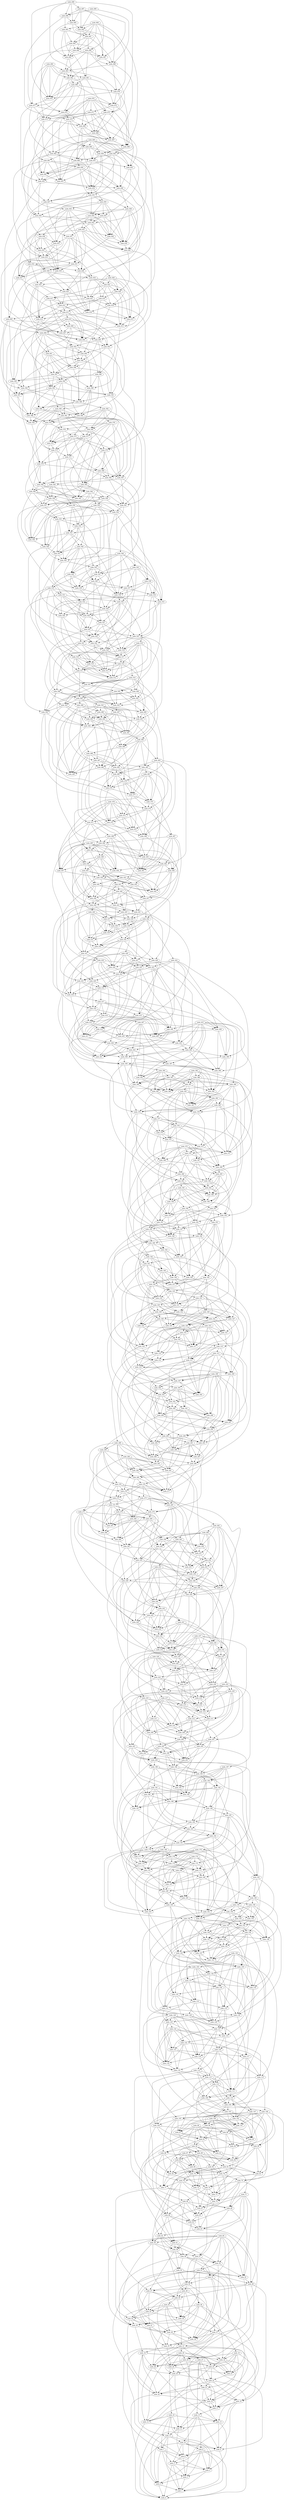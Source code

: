 digraph X {
nodo_1 -> nodo_0;
nodo_2 -> nodo_0;
nodo_2 -> nodo_1;
nodo_3 -> nodo_1;
nodo_3 -> nodo_2;
nodo_4 -> nodo_3;
nodo_4 -> nodo_1;
nodo_5 -> nodo_1;
nodo_5 -> nodo_0;
nodo_5 -> nodo_3;
nodo_5 -> nodo_4;
nodo_6 -> nodo_3;
nodo_6 -> nodo_5;
nodo_7 -> nodo_1;
nodo_7 -> nodo_4;
nodo_7 -> nodo_5;
nodo_7 -> nodo_2;
nodo_7 -> nodo_6;
nodo_8 -> nodo_1;
nodo_8 -> nodo_3;
nodo_8 -> nodo_6;
nodo_8 -> nodo_2;
nodo_8 -> nodo_4;
nodo_8 -> nodo_0;
nodo_9 -> nodo_1;
nodo_9 -> nodo_6;
nodo_10 -> nodo_5;
nodo_10 -> nodo_9;
nodo_10 -> nodo_0;
nodo_10 -> nodo_8;
nodo_10 -> nodo_6;
nodo_10 -> nodo_4;
nodo_11 -> nodo_3;
nodo_11 -> nodo_2;
nodo_11 -> nodo_10;
nodo_11 -> nodo_7;
nodo_11 -> nodo_9;
nodo_12 -> nodo_11;
nodo_12 -> nodo_6;
nodo_13 -> nodo_4;
nodo_13 -> nodo_12;
nodo_13 -> nodo_9;
nodo_14 -> nodo_12;
nodo_14 -> nodo_0;
nodo_15 -> nodo_2;
nodo_15 -> nodo_12;
nodo_15 -> nodo_10;
nodo_15 -> nodo_13;
nodo_15 -> nodo_8;
nodo_15 -> nodo_9;
nodo_16 -> nodo_14;
nodo_16 -> nodo_7;
nodo_16 -> nodo_13;
nodo_16 -> nodo_0;
nodo_16 -> nodo_12;
nodo_16 -> nodo_4;
nodo_16 -> nodo_11;
nodo_17 -> nodo_15;
nodo_18 -> nodo_13;
nodo_18 -> nodo_9;
nodo_18 -> nodo_5;
nodo_18 -> nodo_17;
nodo_19 -> nodo_14;
nodo_19 -> nodo_13;
nodo_19 -> nodo_17;
nodo_20 -> nodo_19;
nodo_20 -> nodo_2;
nodo_21 -> nodo_18;
nodo_21 -> nodo_14;
nodo_21 -> nodo_17;
nodo_21 -> nodo_20;
nodo_21 -> nodo_19;
nodo_22 -> nodo_18;
nodo_22 -> nodo_20;
nodo_22 -> nodo_0;
nodo_22 -> nodo_21;
nodo_23 -> nodo_22;
nodo_24 -> nodo_22;
nodo_24 -> nodo_12;
nodo_24 -> nodo_20;
nodo_25 -> nodo_14;
nodo_25 -> nodo_22;
nodo_25 -> nodo_9;
nodo_25 -> nodo_24;
nodo_26 -> nodo_16;
nodo_26 -> nodo_24;
nodo_26 -> nodo_23;
nodo_27 -> nodo_23;
nodo_27 -> nodo_15;
nodo_27 -> nodo_24;
nodo_27 -> nodo_26;
nodo_27 -> nodo_17;
nodo_27 -> nodo_22;
nodo_27 -> nodo_19;
nodo_28 -> nodo_14;
nodo_28 -> nodo_13;
nodo_29 -> nodo_25;
nodo_29 -> nodo_17;
nodo_29 -> nodo_28;
nodo_29 -> nodo_26;
nodo_30 -> nodo_24;
nodo_30 -> nodo_21;
nodo_30 -> nodo_29;
nodo_30 -> nodo_26;
nodo_30 -> nodo_25;
nodo_30 -> nodo_23;
nodo_30 -> nodo_14;
nodo_31 -> nodo_27;
nodo_31 -> nodo_23;
nodo_31 -> nodo_30;
nodo_31 -> nodo_28;
nodo_31 -> nodo_6;
nodo_32 -> nodo_12;
nodo_32 -> nodo_25;
nodo_32 -> nodo_17;
nodo_33 -> nodo_32;
nodo_33 -> nodo_28;
nodo_33 -> nodo_18;
nodo_33 -> nodo_3;
nodo_33 -> nodo_23;
nodo_33 -> nodo_25;
nodo_33 -> nodo_21;
nodo_34 -> nodo_32;
nodo_34 -> nodo_23;
nodo_34 -> nodo_24;
nodo_34 -> nodo_20;
nodo_34 -> nodo_11;
nodo_34 -> nodo_28;
nodo_35 -> nodo_26;
nodo_35 -> nodo_19;
nodo_35 -> nodo_34;
nodo_36 -> nodo_35;
nodo_37 -> nodo_36;
nodo_37 -> nodo_17;
nodo_37 -> nodo_31;
nodo_37 -> nodo_29;
nodo_37 -> nodo_7;
nodo_38 -> nodo_36;
nodo_38 -> nodo_35;
nodo_38 -> nodo_32;
nodo_39 -> nodo_34;
nodo_39 -> nodo_38;
nodo_40 -> nodo_31;
nodo_40 -> nodo_39;
nodo_41 -> nodo_35;
nodo_41 -> nodo_26;
nodo_41 -> nodo_31;
nodo_42 -> nodo_38;
nodo_42 -> nodo_41;
nodo_42 -> nodo_20;
nodo_42 -> nodo_39;
nodo_43 -> nodo_40;
nodo_43 -> nodo_41;
nodo_43 -> nodo_42;
nodo_44 -> nodo_42;
nodo_44 -> nodo_33;
nodo_44 -> nodo_43;
nodo_44 -> nodo_36;
nodo_44 -> nodo_37;
nodo_44 -> nodo_39;
nodo_44 -> nodo_38;
nodo_45 -> nodo_40;
nodo_45 -> nodo_44;
nodo_45 -> nodo_35;
nodo_46 -> nodo_39;
nodo_46 -> nodo_40;
nodo_46 -> nodo_32;
nodo_46 -> nodo_43;
nodo_46 -> nodo_19;
nodo_46 -> nodo_38;
nodo_47 -> nodo_45;
nodo_47 -> nodo_38;
nodo_47 -> nodo_43;
nodo_47 -> nodo_40;
nodo_48 -> nodo_45;
nodo_48 -> nodo_18;
nodo_48 -> nodo_47;
nodo_48 -> nodo_32;
nodo_49 -> nodo_42;
nodo_49 -> nodo_40;
nodo_49 -> nodo_43;
nodo_49 -> nodo_37;
nodo_49 -> nodo_28;
nodo_49 -> nodo_45;
nodo_50 -> nodo_36;
nodo_50 -> nodo_49;
nodo_50 -> nodo_45;
nodo_50 -> nodo_47;
nodo_51 -> nodo_41;
nodo_51 -> nodo_36;
nodo_51 -> nodo_35;
nodo_51 -> nodo_50;
nodo_51 -> nodo_23;
nodo_52 -> nodo_48;
nodo_52 -> nodo_29;
nodo_53 -> nodo_41;
nodo_53 -> nodo_52;
nodo_53 -> nodo_50;
nodo_53 -> nodo_37;
nodo_53 -> nodo_40;
nodo_53 -> nodo_20;
nodo_54 -> nodo_46;
nodo_54 -> nodo_48;
nodo_54 -> nodo_52;
nodo_54 -> nodo_43;
nodo_54 -> nodo_50;
nodo_55 -> nodo_53;
nodo_55 -> nodo_36;
nodo_55 -> nodo_52;
nodo_56 -> nodo_51;
nodo_56 -> nodo_54;
nodo_56 -> nodo_55;
nodo_56 -> nodo_29;
nodo_56 -> nodo_39;
nodo_57 -> nodo_51;
nodo_57 -> nodo_55;
nodo_57 -> nodo_50;
nodo_57 -> nodo_46;
nodo_58 -> nodo_56;
nodo_58 -> nodo_54;
nodo_58 -> nodo_47;
nodo_59 -> nodo_45;
nodo_59 -> nodo_41;
nodo_59 -> nodo_58;
nodo_59 -> nodo_57;
nodo_60 -> nodo_59;
nodo_60 -> nodo_42;
nodo_60 -> nodo_53;
nodo_60 -> nodo_39;
nodo_60 -> nodo_55;
nodo_60 -> nodo_56;
nodo_60 -> nodo_36;
nodo_60 -> nodo_51;
nodo_60 -> nodo_52;
nodo_61 -> nodo_49;
nodo_61 -> nodo_56;
nodo_61 -> nodo_58;
nodo_61 -> nodo_55;
nodo_62 -> nodo_57;
nodo_62 -> nodo_58;
nodo_62 -> nodo_59;
nodo_62 -> nodo_54;
nodo_62 -> nodo_61;
nodo_63 -> nodo_62;
nodo_63 -> nodo_28;
nodo_64 -> nodo_48;
nodo_64 -> nodo_63;
nodo_64 -> nodo_58;
nodo_65 -> nodo_63;
nodo_65 -> nodo_64;
nodo_66 -> nodo_64;
nodo_66 -> nodo_63;
nodo_66 -> nodo_62;
nodo_66 -> nodo_61;
nodo_67 -> nodo_59;
nodo_67 -> nodo_57;
nodo_67 -> nodo_65;
nodo_68 -> nodo_52;
nodo_68 -> nodo_64;
nodo_68 -> nodo_63;
nodo_69 -> nodo_67;
nodo_69 -> nodo_68;
nodo_69 -> nodo_65;
nodo_69 -> nodo_66;
nodo_69 -> nodo_59;
nodo_69 -> nodo_58;
nodo_70 -> nodo_67;
nodo_70 -> nodo_63;
nodo_71 -> nodo_52;
nodo_71 -> nodo_67;
nodo_71 -> nodo_55;
nodo_71 -> nodo_70;
nodo_71 -> nodo_63;
nodo_71 -> nodo_57;
nodo_71 -> nodo_68;
nodo_72 -> nodo_67;
nodo_72 -> nodo_70;
nodo_73 -> nodo_70;
nodo_73 -> nodo_65;
nodo_74 -> nodo_73;
nodo_74 -> nodo_70;
nodo_74 -> nodo_69;
nodo_74 -> nodo_67;
nodo_75 -> nodo_73;
nodo_75 -> nodo_68;
nodo_75 -> nodo_65;
nodo_75 -> nodo_48;
nodo_75 -> nodo_74;
nodo_76 -> nodo_72;
nodo_76 -> nodo_62;
nodo_76 -> nodo_70;
nodo_76 -> nodo_75;
nodo_77 -> nodo_47;
nodo_77 -> nodo_68;
nodo_77 -> nodo_65;
nodo_78 -> nodo_73;
nodo_78 -> nodo_61;
nodo_78 -> nodo_72;
nodo_78 -> nodo_77;
nodo_78 -> nodo_64;
nodo_79 -> nodo_78;
nodo_79 -> nodo_72;
nodo_80 -> nodo_70;
nodo_80 -> nodo_66;
nodo_80 -> nodo_73;
nodo_80 -> nodo_76;
nodo_80 -> nodo_79;
nodo_80 -> nodo_77;
nodo_81 -> nodo_78;
nodo_81 -> nodo_68;
nodo_81 -> nodo_73;
nodo_82 -> nodo_74;
nodo_82 -> nodo_77;
nodo_83 -> nodo_81;
nodo_83 -> nodo_71;
nodo_83 -> nodo_82;
nodo_83 -> nodo_73;
nodo_83 -> nodo_79;
nodo_84 -> nodo_74;
nodo_84 -> nodo_82;
nodo_84 -> nodo_76;
nodo_84 -> nodo_79;
nodo_85 -> nodo_82;
nodo_85 -> nodo_77;
nodo_85 -> nodo_79;
nodo_85 -> nodo_84;
nodo_85 -> nodo_72;
nodo_86 -> nodo_76;
nodo_87 -> nodo_84;
nodo_87 -> nodo_66;
nodo_87 -> nodo_83;
nodo_87 -> nodo_72;
nodo_87 -> nodo_86;
nodo_87 -> nodo_82;
nodo_87 -> nodo_85;
nodo_88 -> nodo_69;
nodo_88 -> nodo_79;
nodo_88 -> nodo_82;
nodo_88 -> nodo_61;
nodo_88 -> nodo_86;
nodo_89 -> nodo_80;
nodo_89 -> nodo_86;
nodo_89 -> nodo_85;
nodo_89 -> nodo_84;
nodo_89 -> nodo_81;
nodo_90 -> nodo_86;
nodo_90 -> nodo_81;
nodo_90 -> nodo_79;
nodo_90 -> nodo_75;
nodo_91 -> nodo_74;
nodo_91 -> nodo_86;
nodo_92 -> nodo_76;
nodo_92 -> nodo_83;
nodo_92 -> nodo_84;
nodo_92 -> nodo_91;
nodo_92 -> nodo_89;
nodo_92 -> nodo_88;
nodo_93 -> nodo_88;
nodo_93 -> nodo_92;
nodo_93 -> nodo_91;
nodo_94 -> nodo_87;
nodo_94 -> nodo_86;
nodo_95 -> nodo_83;
nodo_95 -> nodo_94;
nodo_96 -> nodo_80;
nodo_96 -> nodo_93;
nodo_96 -> nodo_94;
nodo_96 -> nodo_95;
nodo_97 -> nodo_90;
nodo_97 -> nodo_93;
nodo_97 -> nodo_72;
nodo_98 -> nodo_92;
nodo_98 -> nodo_91;
nodo_98 -> nodo_93;
nodo_98 -> nodo_95;
nodo_98 -> nodo_90;
nodo_98 -> nodo_97;
nodo_98 -> nodo_89;
nodo_98 -> nodo_94;
nodo_98 -> nodo_64;
nodo_99 -> nodo_66;
nodo_99 -> nodo_91;
nodo_99 -> nodo_96;
nodo_100 -> nodo_99;
nodo_100 -> nodo_94;
nodo_100 -> nodo_95;
nodo_100 -> nodo_91;
nodo_100 -> nodo_93;
nodo_100 -> nodo_86;
nodo_100 -> nodo_97;
nodo_101 -> nodo_96;
nodo_102 -> nodo_99;
nodo_102 -> nodo_96;
nodo_102 -> nodo_95;
nodo_102 -> nodo_85;
nodo_102 -> nodo_101;
nodo_103 -> nodo_94;
nodo_103 -> nodo_101;
nodo_103 -> nodo_102;
nodo_103 -> nodo_81;
nodo_103 -> nodo_65;
nodo_104 -> nodo_78;
nodo_104 -> nodo_89;
nodo_104 -> nodo_91;
nodo_104 -> nodo_96;
nodo_105 -> nodo_101;
nodo_105 -> nodo_88;
nodo_105 -> nodo_97;
nodo_105 -> nodo_93;
nodo_105 -> nodo_104;
nodo_106 -> nodo_95;
nodo_106 -> nodo_101;
nodo_106 -> nodo_99;
nodo_106 -> nodo_75;
nodo_106 -> nodo_90;
nodo_106 -> nodo_105;
nodo_107 -> nodo_81;
nodo_107 -> nodo_99;
nodo_107 -> nodo_101;
nodo_107 -> nodo_90;
nodo_107 -> nodo_95;
nodo_107 -> nodo_105;
nodo_108 -> nodo_94;
nodo_108 -> nodo_103;
nodo_108 -> nodo_97;
nodo_109 -> nodo_103;
nodo_109 -> nodo_100;
nodo_109 -> nodo_106;
nodo_110 -> nodo_102;
nodo_110 -> nodo_82;
nodo_110 -> nodo_97;
nodo_110 -> nodo_109;
nodo_110 -> nodo_107;
nodo_111 -> nodo_108;
nodo_111 -> nodo_110;
nodo_112 -> nodo_111;
nodo_112 -> nodo_108;
nodo_112 -> nodo_109;
nodo_112 -> nodo_99;
nodo_112 -> nodo_110;
nodo_113 -> nodo_104;
nodo_113 -> nodo_112;
nodo_113 -> nodo_107;
nodo_113 -> nodo_103;
nodo_114 -> nodo_104;
nodo_114 -> nodo_111;
nodo_114 -> nodo_77;
nodo_114 -> nodo_113;
nodo_114 -> nodo_109;
nodo_114 -> nodo_108;
nodo_115 -> nodo_108;
nodo_115 -> nodo_102;
nodo_115 -> nodo_106;
nodo_115 -> nodo_104;
nodo_116 -> nodo_113;
nodo_116 -> nodo_108;
nodo_117 -> nodo_101;
nodo_117 -> nodo_110;
nodo_117 -> nodo_109;
nodo_117 -> nodo_115;
nodo_118 -> nodo_116;
nodo_119 -> nodo_112;
nodo_119 -> nodo_118;
nodo_120 -> nodo_114;
nodo_120 -> nodo_115;
nodo_120 -> nodo_111;
nodo_120 -> nodo_113;
nodo_120 -> nodo_119;
nodo_121 -> nodo_116;
nodo_121 -> nodo_118;
nodo_121 -> nodo_117;
nodo_121 -> nodo_119;
nodo_122 -> nodo_118;
nodo_122 -> nodo_109;
nodo_122 -> nodo_116;
nodo_122 -> nodo_121;
nodo_122 -> nodo_113;
nodo_123 -> nodo_120;
nodo_123 -> nodo_111;
nodo_123 -> nodo_122;
nodo_124 -> nodo_118;
nodo_124 -> nodo_123;
nodo_124 -> nodo_115;
nodo_124 -> nodo_101;
nodo_124 -> nodo_122;
nodo_124 -> nodo_119;
nodo_124 -> nodo_116;
nodo_125 -> nodo_118;
nodo_125 -> nodo_121;
nodo_125 -> nodo_124;
nodo_125 -> nodo_117;
nodo_126 -> nodo_122;
nodo_126 -> nodo_121;
nodo_126 -> nodo_119;
nodo_126 -> nodo_120;
nodo_126 -> nodo_111;
nodo_126 -> nodo_125;
nodo_126 -> nodo_116;
nodo_127 -> nodo_116;
nodo_127 -> nodo_123;
nodo_127 -> nodo_121;
nodo_127 -> nodo_119;
nodo_129 -> nodo_123;
nodo_129 -> nodo_114;
nodo_129 -> nodo_128;
nodo_129 -> nodo_118;
nodo_129 -> nodo_127;
nodo_130 -> nodo_125;
nodo_130 -> nodo_128;
nodo_130 -> nodo_117;
nodo_131 -> nodo_130;
nodo_131 -> nodo_125;
nodo_131 -> nodo_118;
nodo_132 -> nodo_123;
nodo_132 -> nodo_128;
nodo_132 -> nodo_127;
nodo_133 -> nodo_131;
nodo_133 -> nodo_128;
nodo_133 -> nodo_129;
nodo_133 -> nodo_132;
nodo_134 -> nodo_112;
nodo_134 -> nodo_123;
nodo_135 -> nodo_131;
nodo_135 -> nodo_119;
nodo_135 -> nodo_133;
nodo_135 -> nodo_128;
nodo_136 -> nodo_135;
nodo_136 -> nodo_127;
nodo_136 -> nodo_130;
nodo_136 -> nodo_132;
nodo_137 -> nodo_134;
nodo_137 -> nodo_136;
nodo_137 -> nodo_131;
nodo_137 -> nodo_125;
nodo_137 -> nodo_133;
nodo_138 -> nodo_128;
nodo_138 -> nodo_134;
nodo_138 -> nodo_137;
nodo_138 -> nodo_131;
nodo_139 -> nodo_127;
nodo_139 -> nodo_138;
nodo_139 -> nodo_132;
nodo_139 -> nodo_134;
nodo_140 -> nodo_138;
nodo_140 -> nodo_133;
nodo_140 -> nodo_117;
nodo_140 -> nodo_128;
nodo_140 -> nodo_129;
nodo_140 -> nodo_136;
nodo_141 -> nodo_139;
nodo_142 -> nodo_130;
nodo_142 -> nodo_135;
nodo_142 -> nodo_111;
nodo_142 -> nodo_136;
nodo_142 -> nodo_120;
nodo_142 -> nodo_137;
nodo_142 -> nodo_140;
nodo_142 -> nodo_141;
nodo_142 -> nodo_132;
nodo_143 -> nodo_138;
nodo_143 -> nodo_141;
nodo_143 -> nodo_115;
nodo_144 -> nodo_135;
nodo_144 -> nodo_133;
nodo_144 -> nodo_128;
nodo_145 -> nodo_143;
nodo_145 -> nodo_144;
nodo_145 -> nodo_141;
nodo_146 -> nodo_141;
nodo_146 -> nodo_139;
nodo_146 -> nodo_137;
nodo_146 -> nodo_144;
nodo_146 -> nodo_145;
nodo_147 -> nodo_143;
nodo_147 -> nodo_141;
nodo_147 -> nodo_145;
nodo_148 -> nodo_134;
nodo_148 -> nodo_136;
nodo_149 -> nodo_148;
nodo_149 -> nodo_147;
nodo_149 -> nodo_146;
nodo_149 -> nodo_126;
nodo_149 -> nodo_131;
nodo_150 -> nodo_139;
nodo_150 -> nodo_141;
nodo_150 -> nodo_134;
nodo_150 -> nodo_147;
nodo_150 -> nodo_145;
nodo_151 -> nodo_149;
nodo_151 -> nodo_134;
nodo_151 -> nodo_148;
nodo_151 -> nodo_146;
nodo_151 -> nodo_145;
nodo_151 -> nodo_147;
nodo_152 -> nodo_129;
nodo_152 -> nodo_139;
nodo_152 -> nodo_144;
nodo_152 -> nodo_150;
nodo_152 -> nodo_147;
nodo_152 -> nodo_151;
nodo_153 -> nodo_135;
nodo_153 -> nodo_146;
nodo_153 -> nodo_150;
nodo_154 -> nodo_153;
nodo_154 -> nodo_144;
nodo_154 -> nodo_145;
nodo_155 -> nodo_151;
nodo_155 -> nodo_130;
nodo_155 -> nodo_153;
nodo_155 -> nodo_143;
nodo_155 -> nodo_148;
nodo_156 -> nodo_155;
nodo_156 -> nodo_154;
nodo_156 -> nodo_152;
nodo_156 -> nodo_153;
nodo_157 -> nodo_149;
nodo_157 -> nodo_153;
nodo_157 -> nodo_143;
nodo_158 -> nodo_147;
nodo_158 -> nodo_155;
nodo_158 -> nodo_154;
nodo_158 -> nodo_156;
nodo_158 -> nodo_148;
nodo_158 -> nodo_130;
nodo_159 -> nodo_105;
nodo_159 -> nodo_156;
nodo_159 -> nodo_157;
nodo_159 -> nodo_154;
nodo_159 -> nodo_150;
nodo_160 -> nodo_148;
nodo_160 -> nodo_154;
nodo_160 -> nodo_155;
nodo_160 -> nodo_158;
nodo_160 -> nodo_159;
nodo_161 -> nodo_138;
nodo_161 -> nodo_157;
nodo_161 -> nodo_148;
nodo_162 -> nodo_160;
nodo_162 -> nodo_153;
nodo_162 -> nodo_161;
nodo_162 -> nodo_154;
nodo_163 -> nodo_140;
nodo_163 -> nodo_141;
nodo_164 -> nodo_161;
nodo_164 -> nodo_163;
nodo_164 -> nodo_144;
nodo_164 -> nodo_143;
nodo_165 -> nodo_164;
nodo_165 -> nodo_156;
nodo_165 -> nodo_158;
nodo_166 -> nodo_157;
nodo_166 -> nodo_165;
nodo_166 -> nodo_163;
nodo_167 -> nodo_166;
nodo_168 -> nodo_160;
nodo_168 -> nodo_157;
nodo_168 -> nodo_167;
nodo_168 -> nodo_165;
nodo_169 -> nodo_165;
nodo_169 -> nodo_164;
nodo_169 -> nodo_168;
nodo_169 -> nodo_163;
nodo_169 -> nodo_167;
nodo_170 -> nodo_132;
nodo_170 -> nodo_165;
nodo_171 -> nodo_167;
nodo_171 -> nodo_168;
nodo_172 -> nodo_170;
nodo_172 -> nodo_171;
nodo_172 -> nodo_165;
nodo_173 -> nodo_169;
nodo_173 -> nodo_171;
nodo_173 -> nodo_157;
nodo_173 -> nodo_163;
nodo_173 -> nodo_161;
nodo_174 -> nodo_169;
nodo_174 -> nodo_173;
nodo_174 -> nodo_171;
nodo_174 -> nodo_168;
nodo_174 -> nodo_167;
nodo_174 -> nodo_156;
nodo_174 -> nodo_166;
nodo_174 -> nodo_172;
nodo_175 -> nodo_163;
nodo_175 -> nodo_170;
nodo_176 -> nodo_164;
nodo_176 -> nodo_175;
nodo_176 -> nodo_173;
nodo_176 -> nodo_172;
nodo_177 -> nodo_167;
nodo_177 -> nodo_175;
nodo_177 -> nodo_172;
nodo_178 -> nodo_175;
nodo_178 -> nodo_172;
nodo_178 -> nodo_167;
nodo_178 -> nodo_149;
nodo_178 -> nodo_177;
nodo_178 -> nodo_176;
nodo_178 -> nodo_162;
nodo_179 -> nodo_170;
nodo_179 -> nodo_176;
nodo_179 -> nodo_163;
nodo_179 -> nodo_152;
nodo_179 -> nodo_159;
nodo_180 -> nodo_176;
nodo_180 -> nodo_166;
nodo_180 -> nodo_170;
nodo_180 -> nodo_177;
nodo_180 -> nodo_171;
nodo_180 -> nodo_175;
nodo_180 -> nodo_161;
nodo_181 -> nodo_171;
nodo_181 -> nodo_179;
nodo_181 -> nodo_168;
nodo_181 -> nodo_166;
nodo_182 -> nodo_159;
nodo_182 -> nodo_167;
nodo_182 -> nodo_175;
nodo_182 -> nodo_181;
nodo_183 -> nodo_170;
nodo_183 -> nodo_181;
nodo_183 -> nodo_162;
nodo_183 -> nodo_182;
nodo_184 -> nodo_175;
nodo_184 -> nodo_161;
nodo_184 -> nodo_183;
nodo_184 -> nodo_179;
nodo_185 -> nodo_166;
nodo_185 -> nodo_172;
nodo_185 -> nodo_184;
nodo_185 -> nodo_162;
nodo_185 -> nodo_176;
nodo_185 -> nodo_178;
nodo_186 -> nodo_184;
nodo_186 -> nodo_160;
nodo_186 -> nodo_185;
nodo_186 -> nodo_181;
nodo_187 -> nodo_183;
nodo_187 -> nodo_164;
nodo_188 -> nodo_186;
nodo_188 -> nodo_187;
nodo_188 -> nodo_177;
nodo_189 -> nodo_187;
nodo_189 -> nodo_179;
nodo_189 -> nodo_182;
nodo_189 -> nodo_188;
nodo_190 -> nodo_186;
nodo_190 -> nodo_187;
nodo_191 -> nodo_187;
nodo_191 -> nodo_188;
nodo_191 -> nodo_190;
nodo_191 -> nodo_177;
nodo_191 -> nodo_181;
nodo_191 -> nodo_183;
nodo_191 -> nodo_189;
nodo_192 -> nodo_189;
nodo_192 -> nodo_169;
nodo_192 -> nodo_182;
nodo_192 -> nodo_186;
nodo_192 -> nodo_185;
nodo_193 -> nodo_180;
nodo_193 -> nodo_190;
nodo_194 -> nodo_188;
nodo_194 -> nodo_193;
nodo_194 -> nodo_192;
nodo_194 -> nodo_184;
nodo_194 -> nodo_183;
nodo_195 -> nodo_192;
nodo_195 -> nodo_194;
nodo_195 -> nodo_193;
nodo_196 -> nodo_192;
nodo_196 -> nodo_195;
nodo_196 -> nodo_187;
nodo_196 -> nodo_193;
nodo_197 -> nodo_195;
nodo_197 -> nodo_182;
nodo_197 -> nodo_194;
nodo_197 -> nodo_190;
nodo_197 -> nodo_186;
nodo_197 -> nodo_193;
nodo_197 -> nodo_188;
nodo_198 -> nodo_184;
nodo_198 -> nodo_189;
nodo_198 -> nodo_195;
nodo_198 -> nodo_191;
nodo_198 -> nodo_162;
nodo_199 -> nodo_195;
nodo_199 -> nodo_193;
nodo_199 -> nodo_196;
nodo_200 -> nodo_196;
nodo_200 -> nodo_170;
nodo_200 -> nodo_171;
nodo_200 -> nodo_198;
nodo_201 -> nodo_196;
nodo_202 -> nodo_198;
nodo_202 -> nodo_201;
nodo_202 -> nodo_193;
nodo_203 -> nodo_200;
nodo_203 -> nodo_173;
nodo_203 -> nodo_187;
nodo_203 -> nodo_199;
nodo_203 -> nodo_202;
nodo_204 -> nodo_194;
nodo_204 -> nodo_188;
nodo_204 -> nodo_199;
nodo_204 -> nodo_201;
nodo_205 -> nodo_202;
nodo_205 -> nodo_201;
nodo_205 -> nodo_199;
nodo_205 -> nodo_196;
nodo_205 -> nodo_198;
nodo_205 -> nodo_200;
nodo_206 -> nodo_205;
nodo_206 -> nodo_200;
nodo_206 -> nodo_201;
nodo_206 -> nodo_190;
nodo_207 -> nodo_201;
nodo_207 -> nodo_199;
nodo_207 -> nodo_204;
nodo_207 -> nodo_202;
nodo_207 -> nodo_190;
nodo_208 -> nodo_206;
nodo_208 -> nodo_202;
nodo_208 -> nodo_199;
nodo_209 -> nodo_204;
nodo_209 -> nodo_206;
nodo_210 -> nodo_209;
nodo_210 -> nodo_208;
nodo_211 -> nodo_210;
nodo_211 -> nodo_209;
nodo_211 -> nodo_203;
nodo_211 -> nodo_204;
nodo_211 -> nodo_205;
nodo_211 -> nodo_190;
nodo_212 -> nodo_206;
nodo_212 -> nodo_208;
nodo_212 -> nodo_195;
nodo_212 -> nodo_210;
nodo_212 -> nodo_201;
nodo_213 -> nodo_210;
nodo_213 -> nodo_204;
nodo_213 -> nodo_209;
nodo_214 -> nodo_213;
nodo_215 -> nodo_207;
nodo_215 -> nodo_210;
nodo_215 -> nodo_213;
nodo_215 -> nodo_214;
nodo_216 -> nodo_211;
nodo_216 -> nodo_177;
nodo_216 -> nodo_215;
nodo_216 -> nodo_210;
nodo_216 -> nodo_208;
nodo_216 -> nodo_214;
nodo_217 -> nodo_215;
nodo_217 -> nodo_214;
nodo_217 -> nodo_202;
nodo_217 -> nodo_211;
nodo_217 -> nodo_189;
nodo_217 -> nodo_212;
nodo_217 -> nodo_209;
nodo_218 -> nodo_214;
nodo_218 -> nodo_212;
nodo_219 -> nodo_218;
nodo_219 -> nodo_213;
nodo_220 -> nodo_209;
nodo_220 -> nodo_203;
nodo_220 -> nodo_214;
nodo_220 -> nodo_206;
nodo_220 -> nodo_213;
nodo_220 -> nodo_219;
nodo_221 -> nodo_203;
nodo_221 -> nodo_218;
nodo_221 -> nodo_219;
nodo_222 -> nodo_220;
nodo_222 -> nodo_219;
nodo_222 -> nodo_221;
nodo_222 -> nodo_208;
nodo_222 -> nodo_218;
nodo_222 -> nodo_197;
nodo_222 -> nodo_207;
nodo_223 -> nodo_215;
nodo_223 -> nodo_218;
nodo_223 -> nodo_221;
nodo_224 -> nodo_200;
nodo_224 -> nodo_221;
nodo_224 -> nodo_219;
nodo_224 -> nodo_223;
nodo_225 -> nodo_218;
nodo_225 -> nodo_219;
nodo_225 -> nodo_217;
nodo_225 -> nodo_223;
nodo_226 -> nodo_213;
nodo_226 -> nodo_212;
nodo_226 -> nodo_219;
nodo_226 -> nodo_207;
nodo_227 -> nodo_224;
nodo_227 -> nodo_226;
nodo_228 -> nodo_225;
nodo_228 -> nodo_209;
nodo_228 -> nodo_227;
nodo_229 -> nodo_210;
nodo_229 -> nodo_225;
nodo_229 -> nodo_201;
nodo_229 -> nodo_228;
nodo_229 -> nodo_226;
nodo_229 -> nodo_227;
nodo_229 -> nodo_216;
nodo_229 -> nodo_221;
nodo_230 -> nodo_228;
nodo_230 -> nodo_223;
nodo_230 -> nodo_218;
nodo_231 -> nodo_223;
nodo_231 -> nodo_226;
nodo_231 -> nodo_227;
nodo_231 -> nodo_220;
nodo_232 -> nodo_227;
nodo_232 -> nodo_222;
nodo_232 -> nodo_225;
nodo_232 -> nodo_231;
nodo_233 -> nodo_216;
nodo_233 -> nodo_214;
nodo_233 -> nodo_230;
nodo_234 -> nodo_230;
nodo_234 -> nodo_208;
nodo_234 -> nodo_226;
nodo_235 -> nodo_233;
nodo_235 -> nodo_231;
nodo_235 -> nodo_234;
nodo_236 -> nodo_223;
nodo_236 -> nodo_231;
nodo_236 -> nodo_234;
nodo_236 -> nodo_232;
nodo_237 -> nodo_228;
nodo_237 -> nodo_215;
nodo_237 -> nodo_214;
nodo_237 -> nodo_230;
nodo_237 -> nodo_233;
nodo_237 -> nodo_236;
nodo_237 -> nodo_227;
nodo_237 -> nodo_224;
nodo_238 -> nodo_235;
nodo_238 -> nodo_224;
nodo_238 -> nodo_234;
nodo_238 -> nodo_233;
nodo_239 -> nodo_238;
nodo_240 -> nodo_232;
nodo_240 -> nodo_233;
nodo_240 -> nodo_239;
nodo_241 -> nodo_235;
nodo_241 -> nodo_231;
nodo_241 -> nodo_234;
nodo_241 -> nodo_225;
nodo_241 -> nodo_238;
nodo_241 -> nodo_239;
nodo_242 -> nodo_236;
nodo_242 -> nodo_239;
nodo_242 -> nodo_240;
nodo_242 -> nodo_228;
nodo_243 -> nodo_235;
nodo_243 -> nodo_241;
nodo_243 -> nodo_234;
nodo_243 -> nodo_242;
nodo_243 -> nodo_239;
nodo_244 -> nodo_243;
nodo_244 -> nodo_242;
nodo_244 -> nodo_240;
nodo_245 -> nodo_244;
nodo_245 -> nodo_235;
nodo_245 -> nodo_233;
nodo_246 -> nodo_236;
nodo_246 -> nodo_245;
nodo_246 -> nodo_244;
nodo_246 -> nodo_224;
nodo_246 -> nodo_235;
nodo_246 -> nodo_232;
nodo_247 -> nodo_245;
nodo_247 -> nodo_230;
nodo_248 -> nodo_232;
nodo_248 -> nodo_239;
nodo_248 -> nodo_245;
nodo_249 -> nodo_230;
nodo_249 -> nodo_221;
nodo_249 -> nodo_243;
nodo_249 -> nodo_247;
nodo_250 -> nodo_248;
nodo_250 -> nodo_247;
nodo_250 -> nodo_249;
nodo_251 -> nodo_245;
nodo_251 -> nodo_248;
nodo_251 -> nodo_238;
nodo_251 -> nodo_244;
nodo_251 -> nodo_250;
nodo_251 -> nodo_240;
nodo_251 -> nodo_239;
nodo_252 -> nodo_239;
nodo_252 -> nodo_227;
nodo_252 -> nodo_250;
nodo_252 -> nodo_248;
nodo_253 -> nodo_250;
nodo_253 -> nodo_242;
nodo_254 -> nodo_252;
nodo_254 -> nodo_253;
nodo_254 -> nodo_250;
nodo_254 -> nodo_247;
nodo_254 -> nodo_246;
nodo_255 -> nodo_247;
nodo_255 -> nodo_228;
nodo_255 -> nodo_253;
nodo_255 -> nodo_243;
nodo_256 -> nodo_255;
nodo_256 -> nodo_249;
nodo_256 -> nodo_246;
nodo_257 -> nodo_253;
nodo_257 -> nodo_252;
nodo_257 -> nodo_254;
nodo_258 -> nodo_248;
nodo_258 -> nodo_257;
nodo_258 -> nodo_253;
nodo_259 -> nodo_255;
nodo_259 -> nodo_258;
nodo_259 -> nodo_256;
nodo_259 -> nodo_253;
nodo_260 -> nodo_257;
nodo_260 -> nodo_258;
nodo_260 -> nodo_254;
nodo_260 -> nodo_253;
nodo_260 -> nodo_244;
nodo_260 -> nodo_256;
nodo_260 -> nodo_259;
nodo_261 -> nodo_257;
nodo_261 -> nodo_255;
nodo_261 -> nodo_242;
nodo_262 -> nodo_258;
nodo_262 -> nodo_238;
nodo_262 -> nodo_252;
nodo_262 -> nodo_260;
nodo_262 -> nodo_236;
nodo_262 -> nodo_245;
nodo_262 -> nodo_247;
nodo_263 -> nodo_252;
nodo_263 -> nodo_254;
nodo_263 -> nodo_251;
nodo_263 -> nodo_258;
nodo_263 -> nodo_244;
nodo_263 -> nodo_256;
nodo_264 -> nodo_261;
nodo_264 -> nodo_249;
nodo_265 -> nodo_257;
nodo_265 -> nodo_261;
nodo_265 -> nodo_256;
nodo_265 -> nodo_259;
nodo_266 -> nodo_264;
nodo_266 -> nodo_240;
nodo_267 -> nodo_266;
nodo_268 -> nodo_264;
nodo_268 -> nodo_266;
nodo_268 -> nodo_267;
nodo_268 -> nodo_256;
nodo_268 -> nodo_259;
nodo_269 -> nodo_248;
nodo_269 -> nodo_263;
nodo_269 -> nodo_264;
nodo_269 -> nodo_259;
nodo_269 -> nodo_267;
nodo_270 -> nodo_266;
nodo_270 -> nodo_261;
nodo_270 -> nodo_269;
nodo_270 -> nodo_267;
nodo_270 -> nodo_264;
nodo_271 -> nodo_261;
nodo_271 -> nodo_267;
nodo_271 -> nodo_255;
nodo_271 -> nodo_249;
nodo_271 -> nodo_266;
nodo_271 -> nodo_269;
nodo_272 -> nodo_250;
nodo_272 -> nodo_267;
nodo_272 -> nodo_240;
nodo_272 -> nodo_270;
nodo_272 -> nodo_266;
nodo_272 -> nodo_268;
nodo_273 -> nodo_247;
nodo_273 -> nodo_270;
nodo_273 -> nodo_272;
nodo_273 -> nodo_265;
nodo_273 -> nodo_268;
nodo_273 -> nodo_262;
nodo_274 -> nodo_241;
nodo_274 -> nodo_269;
nodo_274 -> nodo_267;
nodo_274 -> nodo_264;
nodo_275 -> nodo_264;
nodo_275 -> nodo_271;
nodo_275 -> nodo_274;
nodo_275 -> nodo_270;
nodo_276 -> nodo_273;
nodo_276 -> nodo_261;
nodo_276 -> nodo_275;
nodo_276 -> nodo_267;
nodo_278 -> nodo_272;
nodo_278 -> nodo_257;
nodo_278 -> nodo_276;
nodo_278 -> nodo_265;
nodo_278 -> nodo_275;
nodo_278 -> nodo_277;
nodo_279 -> nodo_275;
nodo_279 -> nodo_276;
nodo_279 -> nodo_274;
nodo_279 -> nodo_277;
nodo_279 -> nodo_265;
nodo_279 -> nodo_273;
nodo_280 -> nodo_279;
nodo_280 -> nodo_268;
nodo_280 -> nodo_277;
nodo_281 -> nodo_277;
nodo_281 -> nodo_263;
nodo_281 -> nodo_280;
nodo_282 -> nodo_276;
nodo_282 -> nodo_277;
nodo_283 -> nodo_266;
nodo_283 -> nodo_282;
nodo_283 -> nodo_281;
nodo_284 -> nodo_280;
nodo_284 -> nodo_283;
nodo_284 -> nodo_282;
nodo_284 -> nodo_271;
nodo_284 -> nodo_281;
nodo_284 -> nodo_265;
nodo_284 -> nodo_277;
nodo_285 -> nodo_275;
nodo_285 -> nodo_284;
nodo_285 -> nodo_276;
nodo_285 -> nodo_278;
nodo_285 -> nodo_282;
nodo_285 -> nodo_280;
nodo_286 -> nodo_274;
nodo_286 -> nodo_277;
nodo_286 -> nodo_282;
nodo_287 -> nodo_286;
nodo_287 -> nodo_274;
nodo_288 -> nodo_280;
nodo_288 -> nodo_278;
nodo_288 -> nodo_283;
nodo_288 -> nodo_285;
nodo_288 -> nodo_258;
nodo_288 -> nodo_287;
nodo_288 -> nodo_282;
nodo_289 -> nodo_286;
nodo_289 -> nodo_283;
nodo_290 -> nodo_289;
nodo_290 -> nodo_281;
nodo_290 -> nodo_287;
nodo_291 -> nodo_280;
nodo_291 -> nodo_290;
nodo_291 -> nodo_286;
nodo_291 -> nodo_289;
nodo_291 -> nodo_277;
nodo_291 -> nodo_287;
nodo_292 -> nodo_287;
nodo_292 -> nodo_289;
nodo_292 -> nodo_282;
nodo_293 -> nodo_290;
nodo_293 -> nodo_287;
nodo_294 -> nodo_290;
nodo_294 -> nodo_283;
nodo_294 -> nodo_293;
nodo_294 -> nodo_292;
nodo_294 -> nodo_281;
nodo_295 -> nodo_291;
nodo_295 -> nodo_292;
nodo_295 -> nodo_283;
nodo_295 -> nodo_290;
nodo_295 -> nodo_293;
nodo_296 -> nodo_294;
nodo_296 -> nodo_279;
nodo_296 -> nodo_287;
nodo_297 -> nodo_296;
nodo_297 -> nodo_293;
nodo_298 -> nodo_293;
nodo_298 -> nodo_295;
nodo_299 -> nodo_296;
nodo_299 -> nodo_297;
nodo_299 -> nodo_285;
nodo_300 -> nodo_299;
nodo_300 -> nodo_297;
nodo_300 -> nodo_298;
nodo_300 -> nodo_290;
nodo_301 -> nodo_298;
nodo_301 -> nodo_286;
nodo_301 -> nodo_292;
nodo_301 -> nodo_299;
nodo_301 -> nodo_293;
nodo_302 -> nodo_300;
nodo_302 -> nodo_301;
nodo_302 -> nodo_289;
nodo_303 -> nodo_302;
nodo_303 -> nodo_292;
nodo_303 -> nodo_295;
nodo_303 -> nodo_300;
nodo_304 -> nodo_302;
nodo_305 -> nodo_299;
nodo_305 -> nodo_303;
nodo_305 -> nodo_298;
nodo_305 -> nodo_301;
nodo_305 -> nodo_300;
nodo_305 -> nodo_304;
nodo_306 -> nodo_296;
nodo_306 -> nodo_298;
nodo_306 -> nodo_304;
nodo_306 -> nodo_289;
nodo_306 -> nodo_299;
nodo_307 -> nodo_304;
nodo_307 -> nodo_303;
nodo_307 -> nodo_306;
nodo_307 -> nodo_301;
nodo_308 -> nodo_296;
nodo_308 -> nodo_293;
nodo_308 -> nodo_298;
nodo_308 -> nodo_305;
nodo_308 -> nodo_306;
nodo_308 -> nodo_297;
nodo_308 -> nodo_307;
nodo_308 -> nodo_291;
nodo_308 -> nodo_289;
nodo_309 -> nodo_296;
nodo_309 -> nodo_297;
nodo_309 -> nodo_307;
nodo_310 -> nodo_294;
nodo_310 -> nodo_309;
nodo_310 -> nodo_306;
nodo_311 -> nodo_309;
nodo_311 -> nodo_304;
nodo_311 -> nodo_295;
nodo_311 -> nodo_302;
nodo_312 -> nodo_310;
nodo_312 -> nodo_300;
nodo_313 -> nodo_298;
nodo_313 -> nodo_294;
nodo_313 -> nodo_303;
nodo_313 -> nodo_312;
nodo_313 -> nodo_302;
nodo_313 -> nodo_310;
nodo_313 -> nodo_297;
nodo_314 -> nodo_281;
nodo_314 -> nodo_310;
nodo_314 -> nodo_312;
nodo_315 -> nodo_309;
nodo_315 -> nodo_313;
nodo_315 -> nodo_304;
nodo_315 -> nodo_314;
nodo_315 -> nodo_299;
nodo_316 -> nodo_307;
nodo_316 -> nodo_303;
nodo_318 -> nodo_317;
nodo_318 -> nodo_312;
nodo_318 -> nodo_316;
nodo_318 -> nodo_304;
nodo_318 -> nodo_315;
nodo_319 -> nodo_311;
nodo_319 -> nodo_314;
nodo_319 -> nodo_318;
nodo_319 -> nodo_317;
nodo_319 -> nodo_288;
nodo_320 -> nodo_314;
nodo_320 -> nodo_319;
nodo_320 -> nodo_317;
nodo_320 -> nodo_316;
nodo_320 -> nodo_318;
nodo_321 -> nodo_317;
nodo_321 -> nodo_304;
nodo_322 -> nodo_317;
nodo_322 -> nodo_321;
nodo_322 -> nodo_320;
nodo_322 -> nodo_309;
nodo_323 -> nodo_319;
nodo_323 -> nodo_312;
nodo_323 -> nodo_315;
nodo_323 -> nodo_314;
nodo_323 -> nodo_321;
nodo_323 -> nodo_297;
nodo_323 -> nodo_317;
nodo_324 -> nodo_321;
nodo_324 -> nodo_317;
nodo_324 -> nodo_310;
nodo_325 -> nodo_316;
nodo_325 -> nodo_317;
nodo_326 -> nodo_318;
nodo_326 -> nodo_305;
nodo_326 -> nodo_324;
nodo_326 -> nodo_311;
nodo_326 -> nodo_325;
nodo_327 -> nodo_311;
nodo_327 -> nodo_320;
nodo_327 -> nodo_319;
nodo_328 -> nodo_325;
nodo_328 -> nodo_311;
nodo_328 -> nodo_327;
nodo_328 -> nodo_326;
nodo_328 -> nodo_310;
nodo_328 -> nodo_321;
nodo_329 -> nodo_322;
nodo_329 -> nodo_324;
nodo_329 -> nodo_321;
nodo_329 -> nodo_326;
nodo_329 -> nodo_307;
nodo_330 -> nodo_292;
nodo_330 -> nodo_309;
nodo_330 -> nodo_323;
nodo_330 -> nodo_324;
nodo_330 -> nodo_329;
nodo_330 -> nodo_325;
nodo_331 -> nodo_327;
nodo_331 -> nodo_329;
nodo_332 -> nodo_316;
nodo_332 -> nodo_325;
nodo_332 -> nodo_324;
nodo_332 -> nodo_322;
nodo_333 -> nodo_330;
nodo_333 -> nodo_315;
nodo_333 -> nodo_331;
nodo_333 -> nodo_328;
nodo_333 -> nodo_322;
nodo_333 -> nodo_332;
nodo_334 -> nodo_331;
nodo_334 -> nodo_332;
nodo_335 -> nodo_327;
nodo_335 -> nodo_312;
nodo_335 -> nodo_333;
nodo_335 -> nodo_334;
nodo_335 -> nodo_331;
nodo_336 -> nodo_324;
nodo_336 -> nodo_329;
nodo_336 -> nodo_326;
nodo_336 -> nodo_321;
nodo_336 -> nodo_334;
nodo_336 -> nodo_335;
nodo_338 -> nodo_336;
nodo_338 -> nodo_325;
nodo_338 -> nodo_320;
nodo_338 -> nodo_337;
nodo_339 -> nodo_286;
nodo_339 -> nodo_334;
nodo_339 -> nodo_337;
nodo_340 -> nodo_336;
nodo_340 -> nodo_339;
nodo_340 -> nodo_331;
nodo_340 -> nodo_337;
nodo_340 -> nodo_338;
nodo_341 -> nodo_314;
nodo_341 -> nodo_337;
nodo_341 -> nodo_340;
nodo_341 -> nodo_335;
nodo_341 -> nodo_302;
nodo_342 -> nodo_340;
nodo_342 -> nodo_334;
nodo_342 -> nodo_338;
nodo_342 -> nodo_327;
nodo_342 -> nodo_341;
nodo_342 -> nodo_337;
nodo_343 -> nodo_331;
nodo_343 -> nodo_341;
nodo_343 -> nodo_327;
nodo_344 -> nodo_330;
nodo_344 -> nodo_338;
nodo_344 -> nodo_343;
nodo_344 -> nodo_334;
nodo_344 -> nodo_339;
nodo_345 -> nodo_316;
nodo_345 -> nodo_333;
nodo_345 -> nodo_328;
nodo_345 -> nodo_332;
nodo_345 -> nodo_337;
nodo_346 -> nodo_343;
nodo_346 -> nodo_337;
nodo_347 -> nodo_343;
nodo_347 -> nodo_339;
nodo_347 -> nodo_346;
nodo_348 -> nodo_332;
nodo_348 -> nodo_344;
nodo_348 -> nodo_340;
nodo_348 -> nodo_343;
nodo_349 -> nodo_345;
nodo_349 -> nodo_348;
nodo_349 -> nodo_322;
nodo_349 -> nodo_316;
nodo_350 -> nodo_312;
nodo_350 -> nodo_348;
nodo_350 -> nodo_349;
nodo_350 -> nodo_334;
nodo_350 -> nodo_344;
nodo_351 -> nodo_347;
nodo_351 -> nodo_345;
nodo_351 -> nodo_346;
nodo_351 -> nodo_350;
nodo_352 -> nodo_325;
nodo_352 -> nodo_349;
nodo_352 -> nodo_350;
nodo_352 -> nodo_347;
nodo_353 -> nodo_335;
nodo_353 -> nodo_347;
nodo_353 -> nodo_331;
nodo_353 -> nodo_338;
nodo_353 -> nodo_337;
nodo_353 -> nodo_343;
nodo_354 -> nodo_352;
nodo_354 -> nodo_339;
nodo_354 -> nodo_349;
nodo_355 -> nodo_351;
nodo_355 -> nodo_346;
nodo_356 -> nodo_354;
nodo_356 -> nodo_352;
nodo_356 -> nodo_353;
nodo_356 -> nodo_339;
nodo_356 -> nodo_355;
nodo_356 -> nodo_342;
nodo_357 -> nodo_341;
nodo_357 -> nodo_354;
nodo_357 -> nodo_349;
nodo_357 -> nodo_355;
nodo_357 -> nodo_353;
nodo_358 -> nodo_350;
nodo_358 -> nodo_347;
nodo_358 -> nodo_351;
nodo_358 -> nodo_355;
nodo_359 -> nodo_356;
nodo_359 -> nodo_345;
nodo_360 -> nodo_359;
nodo_361 -> nodo_358;
nodo_361 -> nodo_360;
nodo_361 -> nodo_348;
nodo_361 -> nodo_355;
nodo_361 -> nodo_357;
nodo_361 -> nodo_352;
nodo_361 -> nodo_359;
nodo_362 -> nodo_359;
nodo_362 -> nodo_346;
nodo_362 -> nodo_358;
nodo_362 -> nodo_360;
nodo_363 -> nodo_360;
nodo_363 -> nodo_359;
nodo_363 -> nodo_361;
nodo_363 -> nodo_358;
nodo_364 -> nodo_354;
nodo_364 -> nodo_362;
nodo_364 -> nodo_351;
nodo_364 -> nodo_359;
nodo_365 -> nodo_360;
nodo_365 -> nodo_362;
nodo_365 -> nodo_354;
nodo_365 -> nodo_358;
nodo_365 -> nodo_364;
nodo_366 -> nodo_360;
nodo_366 -> nodo_363;
nodo_366 -> nodo_359;
nodo_366 -> nodo_342;
nodo_366 -> nodo_364;
nodo_367 -> nodo_362;
nodo_367 -> nodo_363;
nodo_367 -> nodo_364;
nodo_367 -> nodo_365;
nodo_368 -> nodo_360;
nodo_368 -> nodo_365;
nodo_369 -> nodo_356;
nodo_369 -> nodo_368;
nodo_369 -> nodo_351;
nodo_370 -> nodo_369;
nodo_370 -> nodo_368;
nodo_370 -> nodo_365;
nodo_370 -> nodo_366;
nodo_370 -> nodo_344;
nodo_371 -> nodo_367;
nodo_372 -> nodo_348;
nodo_372 -> nodo_367;
nodo_372 -> nodo_347;
nodo_372 -> nodo_371;
nodo_372 -> nodo_352;
nodo_372 -> nodo_368;
nodo_372 -> nodo_369;
nodo_372 -> nodo_370;
nodo_372 -> nodo_360;
nodo_373 -> nodo_367;
nodo_373 -> nodo_371;
nodo_373 -> nodo_355;
nodo_373 -> nodo_370;
nodo_374 -> nodo_369;
nodo_374 -> nodo_367;
nodo_374 -> nodo_373;
nodo_375 -> nodo_366;
nodo_375 -> nodo_373;
nodo_375 -> nodo_374;
nodo_375 -> nodo_369;
nodo_376 -> nodo_371;
nodo_376 -> nodo_374;
nodo_376 -> nodo_362;
nodo_376 -> nodo_368;
nodo_376 -> nodo_375;
nodo_377 -> nodo_369;
nodo_377 -> nodo_357;
nodo_377 -> nodo_376;
nodo_377 -> nodo_346;
nodo_377 -> nodo_368;
nodo_377 -> nodo_375;
nodo_378 -> nodo_373;
nodo_378 -> nodo_374;
nodo_379 -> nodo_346;
nodo_379 -> nodo_377;
nodo_379 -> nodo_363;
nodo_380 -> nodo_378;
nodo_380 -> nodo_354;
nodo_380 -> nodo_379;
nodo_380 -> nodo_364;
nodo_380 -> nodo_370;
nodo_382 -> nodo_378;
nodo_382 -> nodo_375;
nodo_382 -> nodo_357;
nodo_382 -> nodo_355;
nodo_382 -> nodo_380;
nodo_382 -> nodo_381;
nodo_383 -> nodo_381;
nodo_383 -> nodo_380;
nodo_383 -> nodo_379;
nodo_383 -> nodo_376;
nodo_383 -> nodo_374;
nodo_383 -> nodo_378;
nodo_383 -> nodo_382;
nodo_384 -> nodo_371;
nodo_384 -> nodo_379;
nodo_385 -> nodo_378;
nodo_385 -> nodo_381;
nodo_385 -> nodo_375;
nodo_387 -> nodo_383;
nodo_387 -> nodo_384;
nodo_387 -> nodo_377;
nodo_387 -> nodo_386;
nodo_387 -> nodo_381;
nodo_388 -> nodo_368;
nodo_388 -> nodo_381;
nodo_388 -> nodo_386;
nodo_388 -> nodo_387;
nodo_388 -> nodo_384;
nodo_388 -> nodo_385;
nodo_389 -> nodo_373;
nodo_389 -> nodo_380;
nodo_389 -> nodo_371;
nodo_389 -> nodo_381;
nodo_389 -> nodo_386;
nodo_390 -> nodo_385;
nodo_390 -> nodo_374;
nodo_391 -> nodo_389;
nodo_391 -> nodo_385;
nodo_391 -> nodo_390;
nodo_391 -> nodo_387;
nodo_391 -> nodo_386;
nodo_391 -> nodo_366;
nodo_392 -> nodo_385;
nodo_392 -> nodo_382;
nodo_392 -> nodo_384;
nodo_392 -> nodo_387;
nodo_392 -> nodo_388;
nodo_392 -> nodo_371;
nodo_392 -> nodo_386;
nodo_392 -> nodo_390;
nodo_393 -> nodo_386;
nodo_393 -> nodo_390;
nodo_393 -> nodo_389;
nodo_394 -> nodo_381;
nodo_394 -> nodo_378;
nodo_394 -> nodo_390;
nodo_394 -> nodo_386;
nodo_394 -> nodo_391;
nodo_394 -> nodo_385;
nodo_394 -> nodo_393;
nodo_395 -> nodo_394;
nodo_395 -> nodo_363;
nodo_395 -> nodo_371;
nodo_395 -> nodo_390;
nodo_396 -> nodo_384;
nodo_397 -> nodo_384;
nodo_397 -> nodo_393;
nodo_397 -> nodo_388;
nodo_397 -> nodo_396;
nodo_398 -> nodo_381;
nodo_398 -> nodo_395;
nodo_398 -> nodo_396;
nodo_399 -> nodo_395;
nodo_399 -> nodo_379;
nodo_399 -> nodo_397;
nodo_400 -> nodo_399;
nodo_400 -> nodo_396;
nodo_400 -> nodo_393;
nodo_400 -> nodo_398;
nodo_402 -> nodo_390;
nodo_402 -> nodo_401;
nodo_402 -> nodo_397;
nodo_402 -> nodo_399;
nodo_402 -> nodo_393;
nodo_403 -> nodo_401;
nodo_403 -> nodo_396;
nodo_403 -> nodo_400;
nodo_404 -> nodo_401;
nodo_404 -> nodo_399;
nodo_404 -> nodo_402;
nodo_404 -> nodo_400;
nodo_405 -> nodo_403;
nodo_405 -> nodo_379;
nodo_406 -> nodo_405;
nodo_406 -> nodo_398;
nodo_406 -> nodo_396;
nodo_407 -> nodo_404;
nodo_407 -> nodo_406;
nodo_407 -> nodo_376;
nodo_407 -> nodo_402;
nodo_407 -> nodo_396;
nodo_407 -> nodo_401;
nodo_407 -> nodo_397;
nodo_408 -> nodo_403;
nodo_409 -> nodo_408;
nodo_409 -> nodo_402;
nodo_409 -> nodo_401;
nodo_410 -> nodo_391;
nodo_410 -> nodo_400;
nodo_410 -> nodo_389;
nodo_410 -> nodo_378;
nodo_410 -> nodo_398;
nodo_410 -> nodo_405;
nodo_410 -> nodo_384;
nodo_410 -> nodo_397;
nodo_410 -> nodo_399;
nodo_410 -> nodo_409;
nodo_410 -> nodo_406;
nodo_410 -> nodo_403;
nodo_411 -> nodo_404;
nodo_412 -> nodo_411;
nodo_412 -> nodo_393;
nodo_412 -> nodo_405;
nodo_412 -> nodo_386;
nodo_413 -> nodo_395;
nodo_413 -> nodo_412;
nodo_413 -> nodo_408;
nodo_413 -> nodo_404;
nodo_414 -> nodo_413;
nodo_414 -> nodo_411;
nodo_414 -> nodo_408;
nodo_414 -> nodo_407;
nodo_414 -> nodo_401;
nodo_415 -> nodo_413;
nodo_415 -> nodo_408;
nodo_415 -> nodo_405;
nodo_415 -> nodo_409;
nodo_415 -> nodo_404;
nodo_416 -> nodo_408;
nodo_416 -> nodo_414;
nodo_416 -> nodo_395;
nodo_416 -> nodo_411;
nodo_417 -> nodo_414;
nodo_417 -> nodo_415;
nodo_417 -> nodo_406;
nodo_417 -> nodo_409;
nodo_417 -> nodo_416;
nodo_417 -> nodo_413;
nodo_418 -> nodo_417;
nodo_418 -> nodo_411;
nodo_419 -> nodo_417;
nodo_419 -> nodo_418;
nodo_419 -> nodo_399;
nodo_420 -> nodo_413;
nodo_420 -> nodo_409;
nodo_420 -> nodo_419;
nodo_420 -> nodo_416;
nodo_420 -> nodo_418;
nodo_421 -> nodo_419;
nodo_421 -> nodo_401;
nodo_421 -> nodo_406;
nodo_421 -> nodo_416;
nodo_422 -> nodo_419;
nodo_422 -> nodo_412;
nodo_422 -> nodo_420;
nodo_423 -> nodo_403;
nodo_423 -> nodo_409;
nodo_423 -> nodo_422;
nodo_423 -> nodo_405;
nodo_424 -> nodo_398;
nodo_424 -> nodo_405;
nodo_424 -> nodo_422;
nodo_424 -> nodo_423;
nodo_424 -> nodo_408;
nodo_424 -> nodo_396;
nodo_424 -> nodo_419;
nodo_425 -> nodo_403;
nodo_425 -> nodo_422;
nodo_425 -> nodo_419;
nodo_425 -> nodo_415;
nodo_425 -> nodo_412;
nodo_426 -> nodo_421;
nodo_426 -> nodo_398;
nodo_427 -> nodo_423;
nodo_427 -> nodo_411;
nodo_427 -> nodo_421;
nodo_427 -> nodo_425;
nodo_428 -> nodo_406;
nodo_428 -> nodo_415;
nodo_428 -> nodo_425;
nodo_428 -> nodo_426;
nodo_428 -> nodo_400;
nodo_429 -> nodo_422;
nodo_429 -> nodo_427;
nodo_429 -> nodo_425;
nodo_429 -> nodo_428;
nodo_429 -> nodo_426;
nodo_429 -> nodo_401;
nodo_429 -> nodo_420;
nodo_430 -> nodo_418;
nodo_430 -> nodo_408;
nodo_430 -> nodo_426;
nodo_430 -> nodo_422;
nodo_430 -> nodo_423;
nodo_430 -> nodo_411;
nodo_431 -> nodo_421;
nodo_431 -> nodo_418;
nodo_431 -> nodo_426;
nodo_431 -> nodo_430;
nodo_432 -> nodo_427;
nodo_432 -> nodo_431;
nodo_433 -> nodo_432;
nodo_433 -> nodo_426;
nodo_433 -> nodo_431;
nodo_434 -> nodo_414;
nodo_434 -> nodo_432;
nodo_434 -> nodo_423;
nodo_434 -> nodo_418;
nodo_434 -> nodo_426;
nodo_435 -> nodo_433;
nodo_435 -> nodo_431;
nodo_436 -> nodo_435;
nodo_436 -> nodo_428;
nodo_436 -> nodo_434;
nodo_436 -> nodo_433;
nodo_437 -> nodo_436;
nodo_437 -> nodo_435;
nodo_437 -> nodo_433;
nodo_438 -> nodo_429;
nodo_438 -> nodo_435;
nodo_438 -> nodo_432;
nodo_439 -> nodo_427;
nodo_439 -> nodo_434;
nodo_439 -> nodo_438;
nodo_439 -> nodo_435;
nodo_440 -> nodo_436;
nodo_440 -> nodo_439;
nodo_440 -> nodo_437;
nodo_440 -> nodo_433;
nodo_440 -> nodo_432;
nodo_440 -> nodo_431;
nodo_440 -> nodo_435;
nodo_441 -> nodo_411;
nodo_441 -> nodo_439;
nodo_441 -> nodo_438;
nodo_441 -> nodo_437;
nodo_442 -> nodo_436;
nodo_442 -> nodo_432;
nodo_442 -> nodo_427;
nodo_442 -> nodo_438;
nodo_442 -> nodo_424;
nodo_442 -> nodo_435;
nodo_443 -> nodo_436;
nodo_443 -> nodo_416;
nodo_443 -> nodo_441;
nodo_444 -> nodo_440;
nodo_444 -> nodo_421;
nodo_444 -> nodo_438;
nodo_444 -> nodo_441;
nodo_445 -> nodo_439;
nodo_445 -> nodo_412;
nodo_445 -> nodo_438;
nodo_445 -> nodo_437;
nodo_446 -> nodo_444;
nodo_446 -> nodo_445;
nodo_447 -> nodo_442;
nodo_447 -> nodo_441;
nodo_447 -> nodo_443;
nodo_448 -> nodo_447;
nodo_448 -> nodo_443;
nodo_448 -> nodo_446;
nodo_448 -> nodo_445;
nodo_448 -> nodo_418;
nodo_448 -> nodo_434;
nodo_449 -> nodo_448;
nodo_449 -> nodo_446;
nodo_449 -> nodo_420;
nodo_449 -> nodo_447;
nodo_449 -> nodo_432;
nodo_451 -> nodo_444;
nodo_451 -> nodo_441;
nodo_451 -> nodo_443;
nodo_451 -> nodo_448;
nodo_451 -> nodo_450;
nodo_451 -> nodo_445;
nodo_452 -> nodo_447;
nodo_452 -> nodo_444;
nodo_452 -> nodo_450;
nodo_453 -> nodo_452;
nodo_453 -> nodo_449;
nodo_453 -> nodo_437;
nodo_453 -> nodo_450;
nodo_453 -> nodo_428;
nodo_454 -> nodo_452;
nodo_454 -> nodo_446;
nodo_454 -> nodo_437;
nodo_454 -> nodo_450;
nodo_455 -> nodo_453;
nodo_455 -> nodo_444;
nodo_455 -> nodo_449;
nodo_455 -> nodo_443;
nodo_455 -> nodo_446;
nodo_455 -> nodo_452;
nodo_456 -> nodo_453;
nodo_456 -> nodo_443;
nodo_456 -> nodo_447;
nodo_456 -> nodo_450;
nodo_457 -> nodo_454;
nodo_457 -> nodo_445;
nodo_458 -> nodo_450;
nodo_458 -> nodo_454;
nodo_459 -> nodo_455;
nodo_459 -> nodo_458;
nodo_459 -> nodo_457;
nodo_459 -> nodo_454;
nodo_459 -> nodo_449;
nodo_460 -> nodo_452;
nodo_460 -> nodo_455;
nodo_460 -> nodo_453;
nodo_460 -> nodo_446;
nodo_460 -> nodo_458;
nodo_460 -> nodo_459;
nodo_462 -> nodo_458;
nodo_462 -> nodo_461;
nodo_462 -> nodo_450;
nodo_462 -> nodo_456;
nodo_462 -> nodo_452;
nodo_463 -> nodo_462;
nodo_463 -> nodo_439;
nodo_463 -> nodo_461;
nodo_464 -> nodo_458;
nodo_464 -> nodo_463;
nodo_464 -> nodo_451;
nodo_464 -> nodo_433;
nodo_465 -> nodo_464;
nodo_465 -> nodo_430;
nodo_465 -> nodo_460;
nodo_465 -> nodo_457;
nodo_465 -> nodo_463;
nodo_465 -> nodo_446;
nodo_465 -> nodo_458;
nodo_465 -> nodo_456;
nodo_466 -> nodo_457;
nodo_466 -> nodo_456;
nodo_466 -> nodo_464;
nodo_466 -> nodo_461;
nodo_467 -> nodo_461;
nodo_467 -> nodo_466;
nodo_467 -> nodo_442;
nodo_467 -> nodo_456;
nodo_467 -> nodo_454;
nodo_467 -> nodo_462;
nodo_468 -> nodo_466;
nodo_468 -> nodo_463;
nodo_468 -> nodo_460;
nodo_468 -> nodo_457;
nodo_468 -> nodo_447;
nodo_468 -> nodo_458;
nodo_469 -> nodo_450;
nodo_469 -> nodo_451;
nodo_470 -> nodo_469;
nodo_470 -> nodo_468;
nodo_471 -> nodo_470;
nodo_471 -> nodo_464;
nodo_471 -> nodo_457;
nodo_471 -> nodo_466;
nodo_471 -> nodo_468;
nodo_472 -> nodo_469;
nodo_472 -> nodo_459;
nodo_473 -> nodo_471;
nodo_473 -> nodo_463;
nodo_473 -> nodo_472;
nodo_473 -> nodo_470;
nodo_474 -> nodo_467;
nodo_474 -> nodo_472;
nodo_474 -> nodo_469;
nodo_474 -> nodo_473;
nodo_475 -> nodo_474;
nodo_475 -> nodo_461;
nodo_475 -> nodo_467;
nodo_476 -> nodo_474;
nodo_476 -> nodo_473;
nodo_476 -> nodo_469;
nodo_476 -> nodo_457;
nodo_476 -> nodo_471;
nodo_476 -> nodo_470;
nodo_476 -> nodo_459;
nodo_476 -> nodo_472;
nodo_477 -> nodo_473;
nodo_477 -> nodo_474;
nodo_477 -> nodo_475;
nodo_478 -> nodo_477;
nodo_478 -> nodo_472;
nodo_479 -> nodo_477;
nodo_479 -> nodo_461;
nodo_479 -> nodo_475;
nodo_479 -> nodo_478;
nodo_480 -> nodo_478;
nodo_480 -> nodo_470;
nodo_480 -> nodo_472;
nodo_480 -> nodo_479;
nodo_481 -> nodo_475;
nodo_481 -> nodo_479;
nodo_481 -> nodo_463;
nodo_481 -> nodo_477;
nodo_481 -> nodo_478;
nodo_481 -> nodo_466;
nodo_482 -> nodo_470;
nodo_482 -> nodo_477;
nodo_482 -> nodo_480;
nodo_482 -> nodo_481;
nodo_483 -> nodo_462;
nodo_483 -> nodo_469;
nodo_483 -> nodo_475;
nodo_483 -> nodo_474;
nodo_483 -> nodo_482;
nodo_483 -> nodo_480;
nodo_484 -> nodo_479;
nodo_484 -> nodo_480;
nodo_484 -> nodo_469;
nodo_484 -> nodo_461;
nodo_486 -> nodo_475;
nodo_486 -> nodo_485;
nodo_486 -> nodo_480;
nodo_487 -> nodo_461;
nodo_487 -> nodo_484;
nodo_487 -> nodo_486;
nodo_487 -> nodo_485;
nodo_487 -> nodo_482;
nodo_488 -> nodo_485;
nodo_488 -> nodo_471;
nodo_488 -> nodo_479;
nodo_488 -> nodo_484;
nodo_488 -> nodo_487;
nodo_488 -> nodo_472;
nodo_489 -> nodo_478;
nodo_489 -> nodo_477;
nodo_489 -> nodo_488;
nodo_490 -> nodo_482;
nodo_490 -> nodo_483;
nodo_490 -> nodo_478;
nodo_490 -> nodo_486;
nodo_490 -> nodo_484;
nodo_490 -> nodo_489;
nodo_491 -> nodo_490;
nodo_492 -> nodo_464;
nodo_492 -> nodo_491;
nodo_493 -> nodo_483;
nodo_493 -> nodo_485;
nodo_493 -> nodo_492;
nodo_493 -> nodo_491;
nodo_494 -> nodo_491;
nodo_494 -> nodo_484;
nodo_494 -> nodo_485;
nodo_495 -> nodo_487;
nodo_495 -> nodo_492;
nodo_495 -> nodo_491;
nodo_495 -> nodo_489;
nodo_496 -> nodo_493;
nodo_496 -> nodo_488;
nodo_496 -> nodo_495;
nodo_496 -> nodo_494;
nodo_496 -> nodo_489;
nodo_497 -> nodo_486;
nodo_497 -> nodo_482;
nodo_497 -> nodo_492;
nodo_497 -> nodo_491;
nodo_497 -> nodo_494;
nodo_497 -> nodo_495;
nodo_498 -> nodo_492;
nodo_498 -> nodo_494;
nodo_498 -> nodo_491;
nodo_498 -> nodo_496;
nodo_498 -> nodo_486;
nodo_498 -> nodo_485;
nodo_499 -> nodo_493;
nodo_499 -> nodo_489;
nodo_499 -> nodo_486;
nodo_500 -> nodo_473;
nodo_500 -> nodo_492;
nodo_500 -> nodo_485;
nodo_501 -> nodo_499;
nodo_501 -> nodo_496;
nodo_501 -> nodo_491;
nodo_501 -> nodo_494;
nodo_501 -> nodo_478;
nodo_501 -> nodo_487;
nodo_501 -> nodo_497;
nodo_502 -> nodo_497;
nodo_503 -> nodo_470;
nodo_503 -> nodo_500;
nodo_503 -> nodo_494;
nodo_503 -> nodo_495;
nodo_504 -> nodo_496;
nodo_504 -> nodo_502;
nodo_504 -> nodo_493;
nodo_504 -> nodo_481;
nodo_505 -> nodo_503;
nodo_505 -> nodo_502;
nodo_505 -> nodo_504;
nodo_505 -> nodo_485;
nodo_505 -> nodo_499;
nodo_506 -> nodo_503;
nodo_506 -> nodo_498;
nodo_506 -> nodo_501;
nodo_506 -> nodo_495;
nodo_507 -> nodo_503;
nodo_507 -> nodo_504;
nodo_507 -> nodo_505;
nodo_508 -> nodo_499;
nodo_508 -> nodo_503;
nodo_508 -> nodo_506;
nodo_508 -> nodo_502;
nodo_508 -> nodo_500;
nodo_509 -> nodo_500;
nodo_509 -> nodo_489;
nodo_509 -> nodo_504;
nodo_509 -> nodo_506;
nodo_509 -> nodo_499;
nodo_510 -> nodo_492;
nodo_510 -> nodo_509;
nodo_510 -> nodo_507;
nodo_510 -> nodo_490;
nodo_510 -> nodo_499;
nodo_510 -> nodo_502;
nodo_510 -> nodo_506;
nodo_511 -> nodo_500;
nodo_511 -> nodo_506;
nodo_511 -> nodo_509;
nodo_512 -> nodo_507;
nodo_513 -> nodo_512;
nodo_514 -> nodo_508;
nodo_514 -> nodo_513;
nodo_514 -> nodo_504;
nodo_514 -> nodo_512;
nodo_514 -> nodo_511;
nodo_515 -> nodo_512;
nodo_515 -> nodo_511;
nodo_515 -> nodo_513;
nodo_516 -> nodo_513;
nodo_516 -> nodo_507;
nodo_516 -> nodo_511;
nodo_516 -> nodo_512;
nodo_516 -> nodo_514;
nodo_516 -> nodo_515;
nodo_517 -> nodo_511;
nodo_517 -> nodo_514;
nodo_517 -> nodo_512;
nodo_518 -> nodo_517;
nodo_518 -> nodo_510;
nodo_518 -> nodo_502;
nodo_519 -> nodo_517;
nodo_519 -> nodo_514;
nodo_519 -> nodo_513;
nodo_519 -> nodo_505;
nodo_519 -> nodo_508;
nodo_519 -> nodo_518;
nodo_519 -> nodo_502;
nodo_520 -> nodo_513;
nodo_520 -> nodo_517;
nodo_520 -> nodo_515;
nodo_521 -> nodo_520;
nodo_521 -> nodo_512;
nodo_521 -> nodo_509;
nodo_521 -> nodo_502;
nodo_521 -> nodo_508;
nodo_521 -> nodo_515;
nodo_522 -> nodo_517;
nodo_522 -> nodo_520;
nodo_522 -> nodo_513;
nodo_523 -> nodo_507;
nodo_523 -> nodo_520;
nodo_523 -> nodo_493;
nodo_523 -> nodo_522;
nodo_524 -> nodo_518;
nodo_524 -> nodo_521;
nodo_525 -> nodo_498;
nodo_525 -> nodo_524;
nodo_525 -> nodo_523;
nodo_525 -> nodo_522;
nodo_526 -> nodo_515;
nodo_526 -> nodo_513;
nodo_526 -> nodo_524;
nodo_527 -> nodo_524;
nodo_527 -> nodo_512;
nodo_527 -> nodo_517;
nodo_527 -> nodo_525;
nodo_528 -> nodo_527;
nodo_528 -> nodo_521;
nodo_529 -> nodo_523;
nodo_529 -> nodo_518;
nodo_529 -> nodo_528;
nodo_529 -> nodo_526;
nodo_530 -> nodo_520;
nodo_530 -> nodo_529;
nodo_530 -> nodo_524;
nodo_530 -> nodo_527;
nodo_530 -> nodo_519;
nodo_531 -> nodo_525;
nodo_531 -> nodo_528;
nodo_531 -> nodo_526;
nodo_531 -> nodo_530;
nodo_531 -> nodo_527;
nodo_531 -> nodo_500;
nodo_532 -> nodo_525;
nodo_532 -> nodo_522;
nodo_532 -> nodo_526;
nodo_532 -> nodo_515;
nodo_532 -> nodo_529;
nodo_533 -> nodo_523;
nodo_533 -> nodo_516;
nodo_533 -> nodo_505;
nodo_534 -> nodo_511;
nodo_534 -> nodo_518;
nodo_534 -> nodo_523;
nodo_534 -> nodo_533;
nodo_535 -> nodo_526;
nodo_535 -> nodo_516;
nodo_535 -> nodo_528;
nodo_535 -> nodo_531;
nodo_535 -> nodo_507;
nodo_535 -> nodo_533;
nodo_536 -> nodo_530;
nodo_536 -> nodo_529;
nodo_537 -> nodo_536;
nodo_537 -> nodo_522;
nodo_537 -> nodo_528;
nodo_537 -> nodo_534;
nodo_538 -> nodo_520;
nodo_538 -> nodo_537;
nodo_538 -> nodo_534;
nodo_538 -> nodo_533;
nodo_538 -> nodo_536;
nodo_539 -> nodo_518;
nodo_539 -> nodo_528;
nodo_540 -> nodo_539;
nodo_540 -> nodo_529;
nodo_540 -> nodo_537;
nodo_540 -> nodo_525;
nodo_541 -> nodo_540;
nodo_541 -> nodo_539;
nodo_541 -> nodo_536;
nodo_541 -> nodo_526;
nodo_542 -> nodo_539;
nodo_542 -> nodo_541;
nodo_542 -> nodo_535;
nodo_542 -> nodo_536;
nodo_542 -> nodo_540;
nodo_543 -> nodo_538;
nodo_543 -> nodo_541;
nodo_543 -> nodo_524;
nodo_543 -> nodo_537;
nodo_543 -> nodo_532;
nodo_543 -> nodo_533;
nodo_544 -> nodo_532;
nodo_544 -> nodo_539;
nodo_544 -> nodo_537;
nodo_544 -> nodo_535;
nodo_545 -> nodo_522;
nodo_545 -> nodo_542;
nodo_546 -> nodo_530;
nodo_546 -> nodo_544;
nodo_546 -> nodo_543;
nodo_546 -> nodo_536;
nodo_546 -> nodo_542;
nodo_546 -> nodo_534;
nodo_546 -> nodo_545;
nodo_547 -> nodo_539;
nodo_547 -> nodo_545;
nodo_547 -> nodo_532;
nodo_548 -> nodo_547;
nodo_548 -> nodo_544;
nodo_548 -> nodo_538;
nodo_548 -> nodo_539;
nodo_548 -> nodo_540;
nodo_548 -> nodo_545;
nodo_549 -> nodo_524;
nodo_549 -> nodo_545;
nodo_549 -> nodo_547;
nodo_550 -> nodo_549;
nodo_551 -> nodo_550;
nodo_551 -> nodo_548;
nodo_551 -> nodo_528;
nodo_551 -> nodo_536;
nodo_552 -> nodo_542;
nodo_552 -> nodo_547;
nodo_552 -> nodo_551;
nodo_552 -> nodo_545;
nodo_553 -> nodo_547;
nodo_553 -> nodo_545;
nodo_553 -> nodo_549;
nodo_553 -> nodo_541;
nodo_553 -> nodo_552;
nodo_554 -> nodo_533;
nodo_554 -> nodo_534;
nodo_554 -> nodo_540;
nodo_554 -> nodo_553;
nodo_555 -> nodo_554;
nodo_555 -> nodo_550;
nodo_555 -> nodo_544;
nodo_555 -> nodo_527;
nodo_555 -> nodo_549;
nodo_555 -> nodo_552;
nodo_556 -> nodo_551;
nodo_556 -> nodo_548;
nodo_556 -> nodo_549;
nodo_556 -> nodo_544;
nodo_556 -> nodo_554;
nodo_556 -> nodo_552;
nodo_557 -> nodo_553;
nodo_557 -> nodo_531;
nodo_557 -> nodo_550;
nodo_558 -> nodo_550;
nodo_558 -> nodo_538;
nodo_558 -> nodo_555;
nodo_558 -> nodo_552;
nodo_559 -> nodo_551;
nodo_559 -> nodo_557;
nodo_559 -> nodo_556;
nodo_559 -> nodo_550;
nodo_560 -> nodo_559;
nodo_560 -> nodo_557;
nodo_560 -> nodo_554;
nodo_560 -> nodo_558;
nodo_560 -> nodo_550;
nodo_561 -> nodo_551;
nodo_561 -> nodo_554;
nodo_562 -> nodo_557;
nodo_562 -> nodo_561;
nodo_563 -> nodo_547;
nodo_563 -> nodo_561;
nodo_563 -> nodo_559;
nodo_563 -> nodo_557;
nodo_563 -> nodo_560;
nodo_564 -> nodo_557;
nodo_564 -> nodo_555;
nodo_564 -> nodo_562;
nodo_564 -> nodo_550;
nodo_564 -> nodo_558;
nodo_565 -> nodo_559;
nodo_565 -> nodo_558;
nodo_565 -> nodo_562;
nodo_565 -> nodo_543;
nodo_566 -> nodo_562;
nodo_566 -> nodo_560;
nodo_566 -> nodo_564;
nodo_566 -> nodo_559;
nodo_567 -> nodo_566;
nodo_567 -> nodo_541;
nodo_567 -> nodo_561;
nodo_568 -> nodo_563;
nodo_568 -> nodo_546;
nodo_568 -> nodo_561;
nodo_569 -> nodo_567;
nodo_569 -> nodo_565;
nodo_569 -> nodo_549;
nodo_569 -> nodo_568;
nodo_570 -> nodo_566;
nodo_570 -> nodo_569;
nodo_570 -> nodo_560;
nodo_570 -> nodo_553;
nodo_571 -> nodo_568;
nodo_571 -> nodo_565;
nodo_571 -> nodo_562;
nodo_571 -> nodo_570;
nodo_572 -> nodo_567;
nodo_572 -> nodo_569;
nodo_572 -> nodo_562;
nodo_572 -> nodo_566;
nodo_573 -> nodo_570;
nodo_573 -> nodo_571;
nodo_573 -> nodo_556;
nodo_574 -> nodo_573;
nodo_574 -> nodo_563;
nodo_575 -> nodo_573;
nodo_575 -> nodo_572;
nodo_575 -> nodo_569;
nodo_575 -> nodo_567;
nodo_575 -> nodo_563;
nodo_575 -> nodo_574;
nodo_576 -> nodo_574;
nodo_576 -> nodo_575;
nodo_576 -> nodo_567;
nodo_576 -> nodo_562;
nodo_576 -> nodo_571;
nodo_577 -> nodo_573;
nodo_577 -> nodo_571;
nodo_577 -> nodo_564;
nodo_577 -> nodo_574;
nodo_577 -> nodo_568;
nodo_578 -> nodo_574;
nodo_578 -> nodo_569;
nodo_578 -> nodo_577;
nodo_578 -> nodo_571;
nodo_578 -> nodo_568;
nodo_578 -> nodo_576;
nodo_578 -> nodo_565;
nodo_579 -> nodo_576;
nodo_579 -> nodo_566;
nodo_579 -> nodo_573;
nodo_580 -> nodo_572;
nodo_580 -> nodo_577;
nodo_580 -> nodo_564;
nodo_580 -> nodo_574;
nodo_581 -> nodo_577;
nodo_581 -> nodo_579;
nodo_581 -> nodo_568;
nodo_581 -> nodo_580;
nodo_582 -> nodo_561;
nodo_582 -> nodo_580;
nodo_582 -> nodo_581;
nodo_582 -> nodo_565;
nodo_582 -> nodo_579;
nodo_582 -> nodo_578;
nodo_582 -> nodo_574;
nodo_583 -> nodo_573;
nodo_584 -> nodo_583;
nodo_584 -> nodo_561;
nodo_584 -> nodo_579;
nodo_585 -> nodo_570;
nodo_585 -> nodo_581;
nodo_585 -> nodo_584;
nodo_585 -> nodo_583;
nodo_585 -> nodo_576;
nodo_585 -> nodo_579;
nodo_586 -> nodo_579;
nodo_586 -> nodo_583;
nodo_587 -> nodo_570;
nodo_587 -> nodo_586;
nodo_588 -> nodo_567;
nodo_588 -> nodo_583;
nodo_588 -> nodo_586;
nodo_588 -> nodo_581;
nodo_589 -> nodo_586;
nodo_589 -> nodo_582;
nodo_589 -> nodo_588;
nodo_590 -> nodo_584;
nodo_590 -> nodo_583;
nodo_590 -> nodo_575;
nodo_590 -> nodo_589;
nodo_591 -> nodo_558;
nodo_591 -> nodo_589;
nodo_591 -> nodo_580;
nodo_592 -> nodo_584;
nodo_592 -> nodo_589;
nodo_592 -> nodo_587;
nodo_592 -> nodo_583;
nodo_593 -> nodo_591;
nodo_593 -> nodo_587;
nodo_593 -> nodo_586;
nodo_593 -> nodo_585;
nodo_594 -> nodo_588;
nodo_594 -> nodo_591;
nodo_594 -> nodo_587;
nodo_594 -> nodo_581;
nodo_594 -> nodo_593;
nodo_595 -> nodo_587;
nodo_595 -> nodo_583;
nodo_595 -> nodo_592;
nodo_596 -> nodo_580;
nodo_596 -> nodo_595;
nodo_596 -> nodo_590;
nodo_596 -> nodo_592;
nodo_596 -> nodo_585;
nodo_597 -> nodo_593;
nodo_597 -> nodo_595;
nodo_597 -> nodo_594;
nodo_597 -> nodo_584;
nodo_598 -> nodo_591;
nodo_598 -> nodo_589;
nodo_598 -> nodo_597;
nodo_599 -> nodo_591;
nodo_599 -> nodo_598;
nodo_599 -> nodo_597;
nodo_600 -> nodo_590;
nodo_600 -> nodo_599;
nodo_600 -> nodo_594;
nodo_600 -> nodo_587;
nodo_601 -> nodo_593;
nodo_601 -> nodo_588;
nodo_601 -> nodo_594;
nodo_601 -> nodo_598;
nodo_601 -> nodo_590;
nodo_601 -> nodo_599;
nodo_602 -> nodo_589;
nodo_602 -> nodo_572;
nodo_602 -> nodo_600;
nodo_602 -> nodo_599;
nodo_602 -> nodo_586;
nodo_603 -> nodo_600;
nodo_603 -> nodo_598;
nodo_603 -> nodo_591;
nodo_604 -> nodo_599;
nodo_604 -> nodo_603;
nodo_605 -> nodo_602;
nodo_605 -> nodo_603;
nodo_605 -> nodo_599;
nodo_605 -> nodo_596;
nodo_606 -> nodo_588;
nodo_606 -> nodo_596;
nodo_606 -> nodo_601;
nodo_606 -> nodo_592;
nodo_606 -> nodo_600;
nodo_606 -> nodo_604;
nodo_607 -> nodo_602;
nodo_607 -> nodo_605;
nodo_608 -> nodo_597;
nodo_608 -> nodo_598;
nodo_608 -> nodo_605;
nodo_608 -> nodo_603;
nodo_608 -> nodo_607;
nodo_609 -> nodo_595;
nodo_609 -> nodo_604;
nodo_609 -> nodo_587;
nodo_609 -> nodo_592;
nodo_609 -> nodo_608;
nodo_610 -> nodo_586;
nodo_610 -> nodo_604;
nodo_610 -> nodo_595;
nodo_610 -> nodo_584;
nodo_610 -> nodo_608;
nodo_610 -> nodo_606;
nodo_610 -> nodo_603;
nodo_611 -> nodo_596;
nodo_611 -> nodo_610;
nodo_611 -> nodo_609;
nodo_611 -> nodo_604;
nodo_611 -> nodo_601;
nodo_612 -> nodo_602;
nodo_612 -> nodo_598;
nodo_613 -> nodo_590;
nodo_613 -> nodo_607;
nodo_614 -> nodo_604;
nodo_614 -> nodo_611;
nodo_614 -> nodo_613;
nodo_614 -> nodo_612;
nodo_615 -> nodo_613;
nodo_615 -> nodo_605;
nodo_616 -> nodo_615;
nodo_616 -> nodo_612;
nodo_617 -> nodo_614;
nodo_617 -> nodo_612;
nodo_617 -> nodo_608;
nodo_617 -> nodo_616;
nodo_617 -> nodo_607;
nodo_618 -> nodo_616;
nodo_618 -> nodo_600;
nodo_618 -> nodo_572;
nodo_619 -> nodo_593;
nodo_619 -> nodo_611;
nodo_619 -> nodo_604;
nodo_619 -> nodo_618;
nodo_619 -> nodo_614;
nodo_620 -> nodo_613;
nodo_620 -> nodo_617;
nodo_620 -> nodo_615;
nodo_620 -> nodo_619;
nodo_621 -> nodo_595;
nodo_621 -> nodo_615;
nodo_621 -> nodo_616;
nodo_621 -> nodo_618;
nodo_622 -> nodo_617;
nodo_622 -> nodo_613;
nodo_622 -> nodo_620;
nodo_622 -> nodo_619;
nodo_622 -> nodo_615;
nodo_622 -> nodo_621;
nodo_623 -> nodo_613;
nodo_623 -> nodo_614;
nodo_623 -> nodo_621;
nodo_623 -> nodo_612;
nodo_624 -> nodo_618;
nodo_624 -> nodo_607;
nodo_624 -> nodo_620;
nodo_624 -> nodo_622;
nodo_624 -> nodo_621;
nodo_625 -> nodo_612;
nodo_625 -> nodo_607;
nodo_625 -> nodo_614;
nodo_625 -> nodo_597;
nodo_625 -> nodo_623;
nodo_626 -> nodo_622;
nodo_626 -> nodo_615;
nodo_626 -> nodo_619;
nodo_626 -> nodo_625;
nodo_626 -> nodo_605;
nodo_626 -> nodo_620;
nodo_626 -> nodo_618;
nodo_627 -> nodo_617;
nodo_627 -> nodo_609;
nodo_628 -> nodo_624;
nodo_628 -> nodo_623;
nodo_628 -> nodo_616;
nodo_629 -> nodo_627;
nodo_629 -> nodo_609;
nodo_629 -> nodo_624;
nodo_629 -> nodo_616;
nodo_629 -> nodo_623;
nodo_630 -> nodo_616;
nodo_630 -> nodo_625;
nodo_631 -> nodo_630;
nodo_631 -> nodo_628;
nodo_631 -> nodo_627;
nodo_631 -> nodo_629;
nodo_632 -> nodo_627;
nodo_632 -> nodo_630;
nodo_632 -> nodo_611;
nodo_632 -> nodo_625;
nodo_632 -> nodo_628;
nodo_633 -> nodo_627;
nodo_633 -> nodo_631;
nodo_633 -> nodo_630;
nodo_634 -> nodo_633;
nodo_634 -> nodo_630;
nodo_634 -> nodo_629;
nodo_634 -> nodo_624;
nodo_635 -> nodo_630;
nodo_635 -> nodo_634;
nodo_635 -> nodo_633;
nodo_636 -> nodo_634;
nodo_636 -> nodo_630;
nodo_636 -> nodo_635;
nodo_636 -> nodo_628;
nodo_636 -> nodo_629;
nodo_636 -> nodo_606;
nodo_637 -> nodo_627;
nodo_637 -> nodo_613;
nodo_637 -> nodo_631;
nodo_637 -> nodo_635;
nodo_637 -> nodo_626;
nodo_637 -> nodo_612;
nodo_638 -> nodo_603;
nodo_638 -> nodo_620;
nodo_639 -> nodo_638;
nodo_640 -> nodo_639;
nodo_640 -> nodo_632;
nodo_641 -> nodo_632;
nodo_641 -> nodo_615;
nodo_641 -> nodo_637;
nodo_641 -> nodo_640;
nodo_641 -> nodo_638;
nodo_641 -> nodo_631;
nodo_642 -> nodo_641;
nodo_642 -> nodo_638;
nodo_642 -> nodo_639;
nodo_642 -> nodo_627;
nodo_643 -> nodo_640;
nodo_643 -> nodo_642;
nodo_643 -> nodo_633;
nodo_643 -> nodo_639;
nodo_644 -> nodo_634;
nodo_644 -> nodo_643;
nodo_644 -> nodo_631;
nodo_644 -> nodo_628;
nodo_644 -> nodo_638;
nodo_644 -> nodo_636;
nodo_645 -> nodo_641;
nodo_645 -> nodo_642;
nodo_645 -> nodo_640;
nodo_645 -> nodo_635;
nodo_645 -> nodo_639;
nodo_646 -> nodo_645;
nodo_646 -> nodo_628;
nodo_646 -> nodo_640;
nodo_646 -> nodo_621;
nodo_646 -> nodo_633;
nodo_646 -> nodo_639;
nodo_647 -> nodo_634;
nodo_647 -> nodo_643;
nodo_647 -> nodo_637;
nodo_648 -> nodo_638;
nodo_648 -> nodo_646;
nodo_648 -> nodo_635;
nodo_649 -> nodo_632;
nodo_649 -> nodo_642;
nodo_649 -> nodo_640;
nodo_649 -> nodo_635;
nodo_650 -> nodo_649;
nodo_650 -> nodo_645;
nodo_650 -> nodo_644;
nodo_650 -> nodo_643;
nodo_650 -> nodo_639;
nodo_650 -> nodo_640;
nodo_651 -> nodo_646;
nodo_651 -> nodo_647;
nodo_651 -> nodo_636;
nodo_651 -> nodo_650;
nodo_651 -> nodo_645;
nodo_652 -> nodo_607;
nodo_652 -> nodo_648;
nodo_652 -> nodo_649;
nodo_653 -> nodo_647;
nodo_653 -> nodo_648;
nodo_653 -> nodo_638;
nodo_654 -> nodo_650;
nodo_654 -> nodo_651;
nodo_655 -> nodo_654;
nodo_655 -> nodo_647;
nodo_656 -> nodo_652;
nodo_656 -> nodo_655;
nodo_657 -> nodo_623;
nodo_657 -> nodo_656;
nodo_657 -> nodo_655;
nodo_657 -> nodo_653;
nodo_658 -> nodo_654;
nodo_658 -> nodo_648;
nodo_658 -> nodo_657;
nodo_658 -> nodo_647;
nodo_658 -> nodo_651;
nodo_659 -> nodo_656;
nodo_659 -> nodo_652;
nodo_659 -> nodo_651;
nodo_659 -> nodo_639;
nodo_659 -> nodo_654;
nodo_659 -> nodo_648;
nodo_660 -> nodo_656;
nodo_660 -> nodo_659;
nodo_660 -> nodo_654;
nodo_661 -> nodo_655;
nodo_661 -> nodo_648;
nodo_661 -> nodo_649;
nodo_661 -> nodo_659;
nodo_661 -> nodo_633;
nodo_661 -> nodo_656;
nodo_662 -> nodo_660;
nodo_662 -> nodo_656;
nodo_662 -> nodo_647;
nodo_662 -> nodo_657;
nodo_663 -> nodo_660;
nodo_663 -> nodo_653;
nodo_663 -> nodo_654;
nodo_663 -> nodo_652;
nodo_664 -> nodo_657;
nodo_664 -> nodo_660;
nodo_664 -> nodo_663;
nodo_664 -> nodo_662;
nodo_664 -> nodo_658;
nodo_665 -> nodo_643;
nodo_665 -> nodo_655;
nodo_665 -> nodo_618;
nodo_665 -> nodo_662;
nodo_665 -> nodo_664;
nodo_665 -> nodo_663;
nodo_665 -> nodo_661;
nodo_665 -> nodo_660;
nodo_665 -> nodo_653;
nodo_665 -> nodo_658;
nodo_666 -> nodo_663;
nodo_666 -> nodo_658;
nodo_667 -> nodo_657;
nodo_667 -> nodo_666;
nodo_668 -> nodo_667;
nodo_668 -> nodo_649;
nodo_668 -> nodo_666;
nodo_669 -> nodo_660;
nodo_669 -> nodo_668;
nodo_669 -> nodo_654;
nodo_669 -> nodo_667;
nodo_670 -> nodo_669;
nodo_670 -> nodo_664;
nodo_670 -> nodo_656;
nodo_670 -> nodo_667;
nodo_670 -> nodo_642;
nodo_671 -> nodo_652;
nodo_671 -> nodo_655;
nodo_671 -> nodo_670;
nodo_671 -> nodo_668;
nodo_671 -> nodo_667;
nodo_671 -> nodo_653;
nodo_672 -> nodo_668;
nodo_672 -> nodo_671;
nodo_672 -> nodo_666;
nodo_673 -> nodo_661;
nodo_673 -> nodo_669;
nodo_673 -> nodo_655;
nodo_674 -> nodo_673;
nodo_674 -> nodo_653;
nodo_674 -> nodo_670;
nodo_675 -> nodo_668;
nodo_675 -> nodo_673;
nodo_675 -> nodo_669;
nodo_675 -> nodo_666;
nodo_676 -> nodo_674;
nodo_676 -> nodo_671;
nodo_676 -> nodo_672;
nodo_676 -> nodo_663;
nodo_676 -> nodo_644;
nodo_676 -> nodo_669;
nodo_676 -> nodo_675;
nodo_676 -> nodo_662;
nodo_676 -> nodo_667;
nodo_677 -> nodo_652;
nodo_677 -> nodo_662;
nodo_677 -> nodo_674;
nodo_677 -> nodo_673;
nodo_678 -> nodo_677;
nodo_679 -> nodo_675;
nodo_679 -> nodo_678;
nodo_679 -> nodo_666;
nodo_679 -> nodo_672;
nodo_680 -> nodo_673;
nodo_680 -> nodo_678;
nodo_680 -> nodo_672;
nodo_680 -> nodo_679;
nodo_680 -> nodo_674;
nodo_681 -> nodo_678;
nodo_681 -> nodo_672;
nodo_681 -> nodo_675;
nodo_681 -> nodo_680;
nodo_682 -> nodo_680;
nodo_682 -> nodo_668;
nodo_682 -> nodo_677;
nodo_683 -> nodo_678;
nodo_683 -> nodo_679;
nodo_683 -> nodo_664;
nodo_683 -> nodo_682;
nodo_684 -> nodo_677;
nodo_684 -> nodo_678;
nodo_684 -> nodo_673;
nodo_684 -> nodo_681;
nodo_684 -> nodo_682;
nodo_684 -> nodo_674;
nodo_684 -> nodo_683;
nodo_685 -> nodo_683;
nodo_685 -> nodo_682;
nodo_686 -> nodo_683;
nodo_686 -> nodo_667;
nodo_686 -> nodo_679;
nodo_687 -> nodo_686;
nodo_687 -> nodo_682;
nodo_688 -> nodo_683;
nodo_688 -> nodo_675;
nodo_688 -> nodo_681;
nodo_688 -> nodo_687;
nodo_688 -> nodo_685;
nodo_689 -> nodo_685;
nodo_689 -> nodo_677;
nodo_689 -> nodo_687;
nodo_690 -> nodo_689;
nodo_690 -> nodo_678;
nodo_690 -> nodo_685;
nodo_690 -> nodo_686;
nodo_691 -> nodo_689;
nodo_691 -> nodo_686;
nodo_691 -> nodo_688;
nodo_691 -> nodo_690;
nodo_692 -> nodo_691;
nodo_692 -> nodo_686;
nodo_692 -> nodo_689;
nodo_693 -> nodo_681;
nodo_693 -> nodo_690;
nodo_693 -> nodo_691;
nodo_693 -> nodo_685;
nodo_694 -> nodo_679;
nodo_694 -> nodo_693;
nodo_694 -> nodo_666;
nodo_694 -> nodo_687;
nodo_694 -> nodo_689;
nodo_694 -> nodo_692;
nodo_694 -> nodo_691;
nodo_694 -> nodo_690;
nodo_695 -> nodo_692;
nodo_695 -> nodo_687;
nodo_695 -> nodo_685;
nodo_696 -> nodo_670;
nodo_696 -> nodo_693;
nodo_696 -> nodo_695;
nodo_697 -> nodo_695;
nodo_697 -> nodo_692;
nodo_697 -> nodo_696;
nodo_697 -> nodo_688;
nodo_697 -> nodo_687;
nodo_698 -> nodo_674;
nodo_698 -> nodo_672;
nodo_698 -> nodo_678;
nodo_698 -> nodo_697;
nodo_698 -> nodo_696;
nodo_698 -> nodo_695;
nodo_699 -> nodo_692;
nodo_699 -> nodo_686;
nodo_699 -> nodo_696;
}
